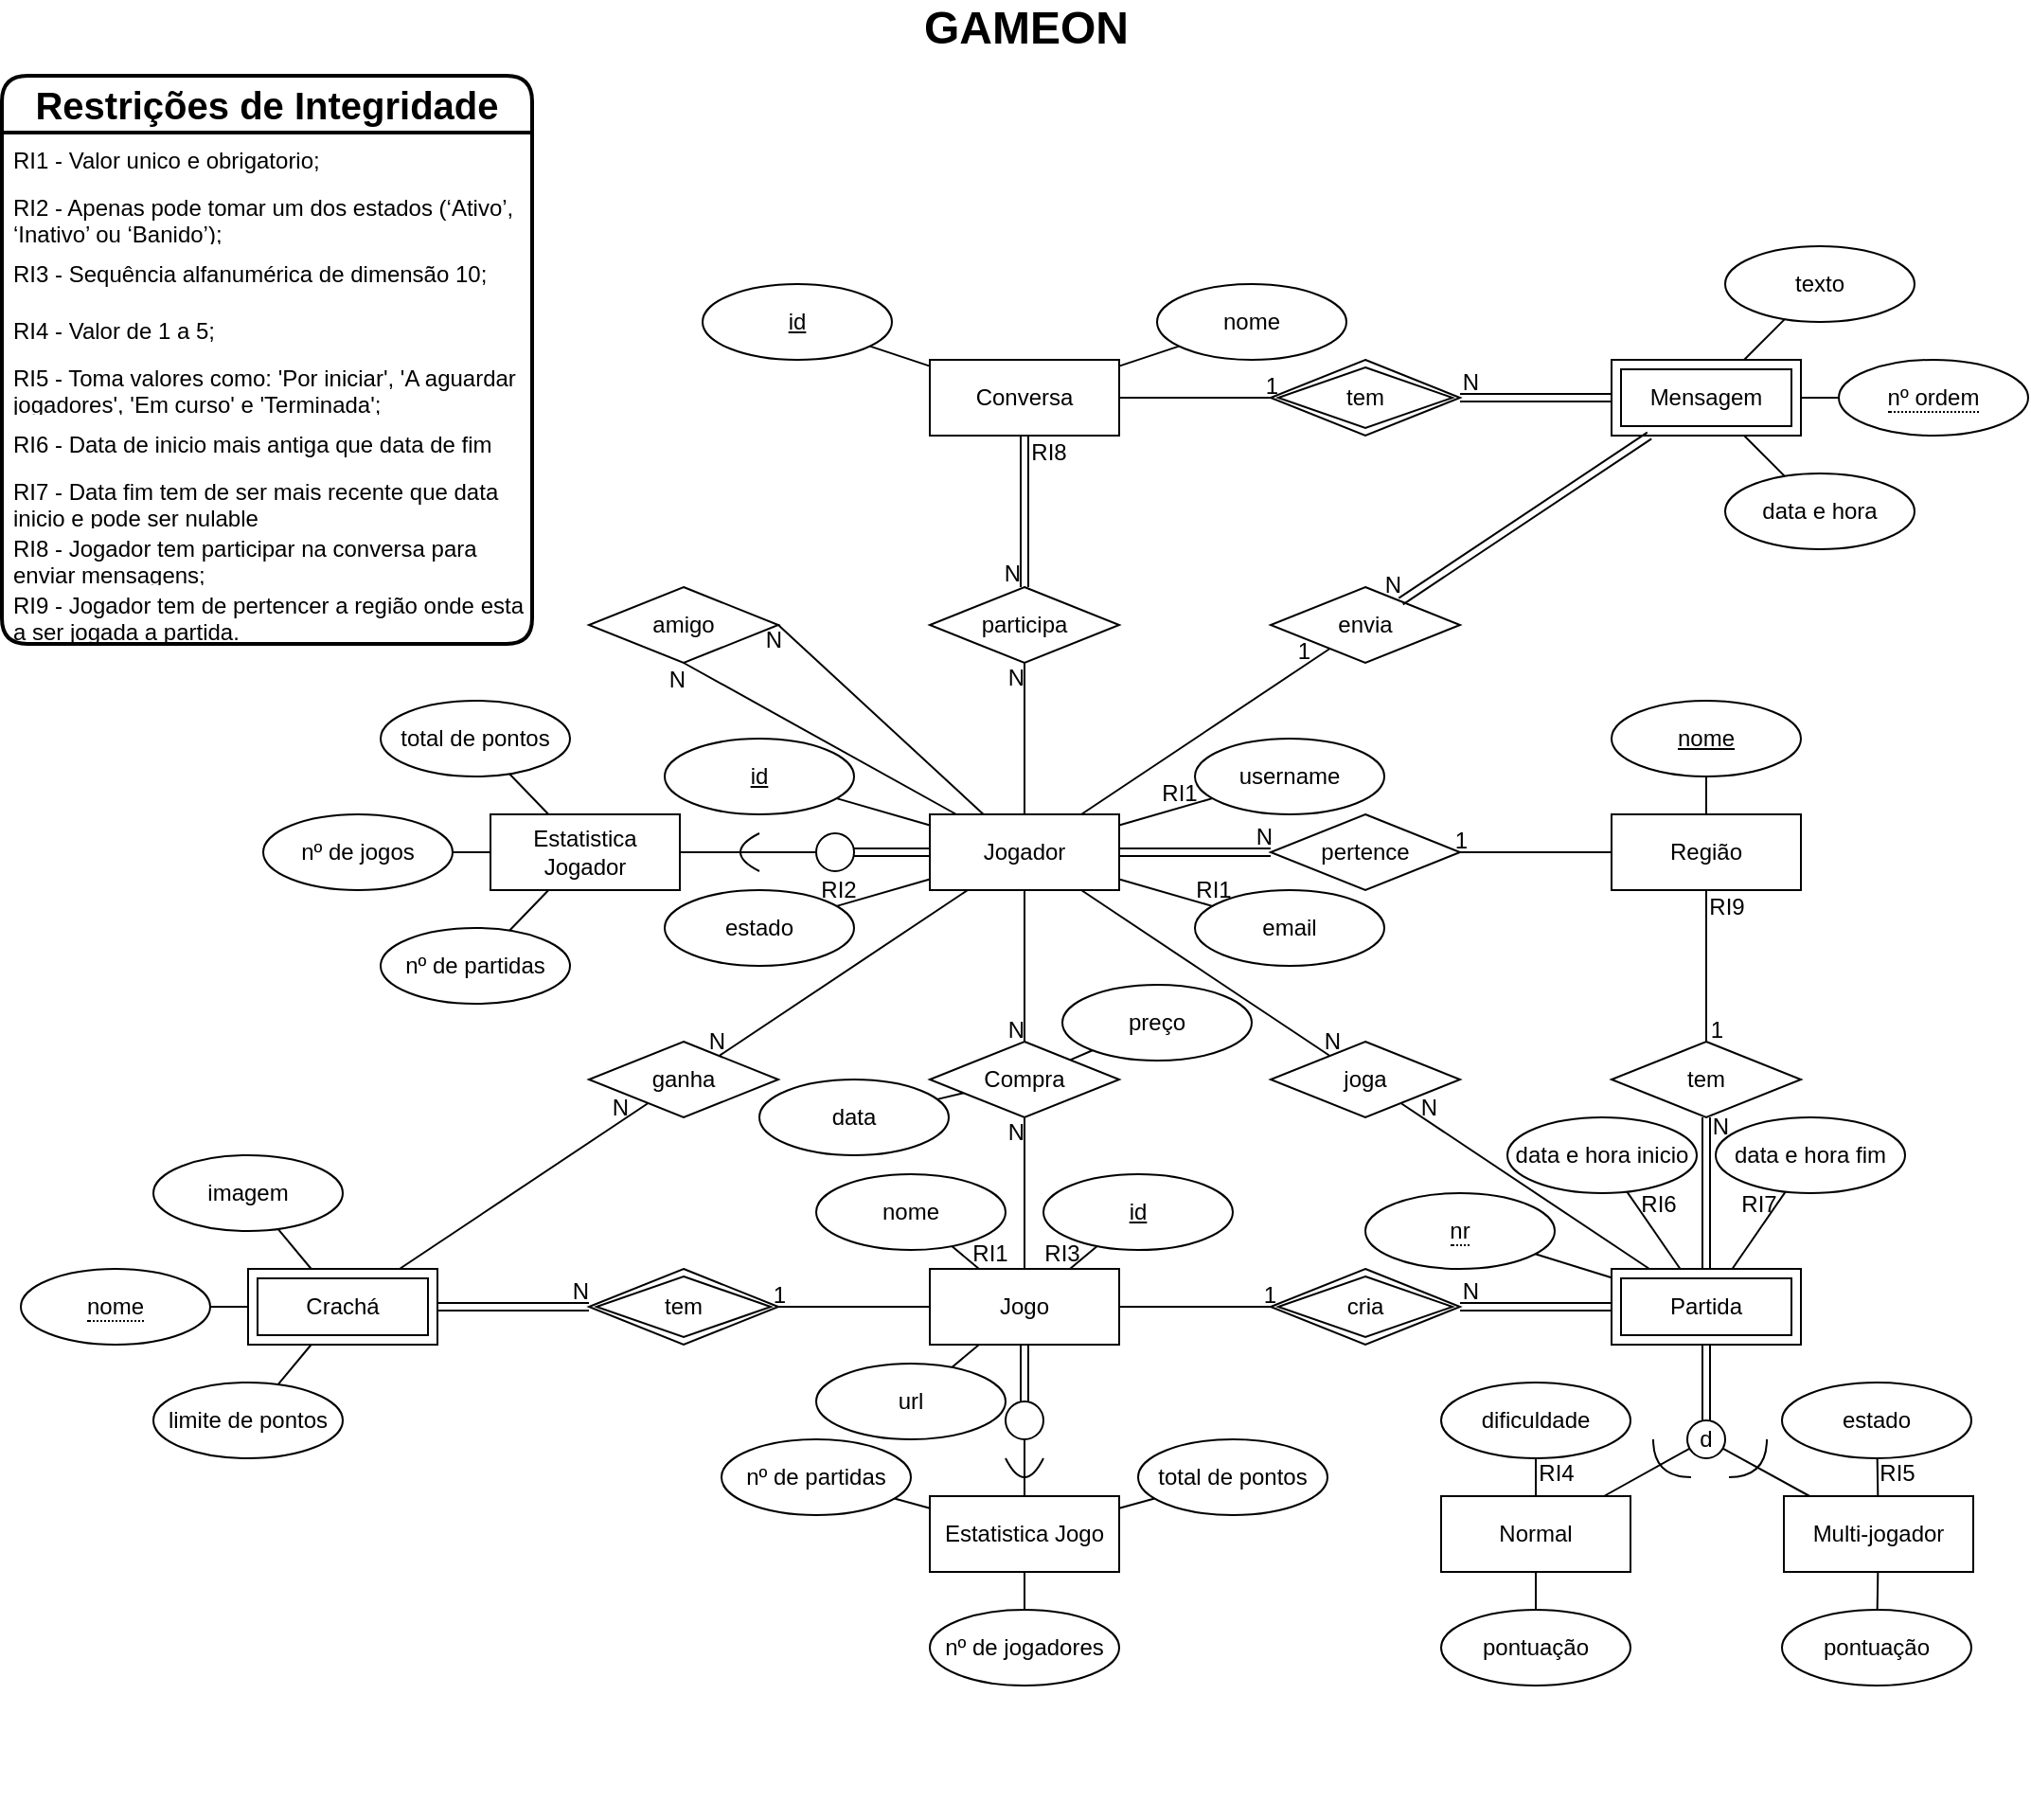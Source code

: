 <mxfile version="20.5.3" type="embed" pages="11"><diagram id="r4N6WM2Fn1HmPfjUbaXE" name="Main"><mxGraphModel dx="480" dy="357" grid="1" gridSize="10" guides="1" tooltips="1" connect="1" arrows="1" fold="1" page="1" pageScale="1" pageWidth="827" pageHeight="1169" math="0" shadow="0"><root><mxCell id="0"/><mxCell id="1" parent="0"/><mxCell id="x5ue1-USUukTxhK-gVra-97" value="&lt;h1 style=&quot;border-color: var(--border-color); text-align: left;&quot;&gt;&lt;font style=&quot;font-size: 20px;&quot;&gt;Restrições de Integridade&lt;/font&gt;&lt;/h1&gt;" style="swimlane;fontStyle=0;childLayout=stackLayout;horizontal=1;startSize=30;horizontalStack=0;resizeParent=1;resizeParentMax=0;resizeLast=0;collapsible=1;marginBottom=0;whiteSpace=wrap;html=1;rounded=1;shadow=0;glass=0;labelBackgroundColor=none;labelBorderColor=none;sketch=0;strokeColor=default;strokeWidth=2;fontSize=12;fillColor=none;" parent="1" vertex="1"><mxGeometry x="330" y="90" width="280" height="300" as="geometry"/></mxCell><mxCell id="x5ue1-USUukTxhK-gVra-98" value="RI1 - Valor unico e obrigatorio;" style="text;strokeColor=none;fillColor=none;align=left;verticalAlign=middle;spacingLeft=4;spacingRight=4;overflow=hidden;points=[[0,0.5],[1,0.5]];portConstraint=eastwest;rotatable=0;whiteSpace=wrap;html=1;fontSize=12;" parent="x5ue1-USUukTxhK-gVra-97" vertex="1"><mxGeometry y="30" width="280" height="30" as="geometry"/></mxCell><mxCell id="x5ue1-USUukTxhK-gVra-99" value="RI2 - Apenas pode tomar um dos estados (‘Ativo’, ‘Inativo’ ou ‘Banido’);" style="text;strokeColor=none;fillColor=none;align=left;verticalAlign=middle;spacingLeft=4;spacingRight=4;overflow=hidden;points=[[0,0.5],[1,0.5]];portConstraint=eastwest;rotatable=0;whiteSpace=wrap;html=1;fontSize=12;" parent="x5ue1-USUukTxhK-gVra-97" vertex="1"><mxGeometry y="60" width="280" height="30" as="geometry"/></mxCell><mxCell id="x5ue1-USUukTxhK-gVra-100" value="RI3 - Sequência alfanumérica de dimensão 10;" style="text;strokeColor=none;fillColor=none;align=left;verticalAlign=middle;spacingLeft=4;spacingRight=4;overflow=hidden;points=[[0,0.5],[1,0.5]];portConstraint=eastwest;rotatable=0;whiteSpace=wrap;html=1;fontSize=12;" parent="x5ue1-USUukTxhK-gVra-97" vertex="1"><mxGeometry y="90" width="280" height="30" as="geometry"/></mxCell><mxCell id="x5ue1-USUukTxhK-gVra-102" value="RI4 - Valor de 1 a 5;" style="text;strokeColor=none;fillColor=none;align=left;verticalAlign=middle;spacingLeft=4;spacingRight=4;overflow=hidden;points=[[0,0.5],[1,0.5]];portConstraint=eastwest;rotatable=0;whiteSpace=wrap;html=1;fontSize=12;" parent="x5ue1-USUukTxhK-gVra-97" vertex="1"><mxGeometry y="120" width="280" height="30" as="geometry"/></mxCell><mxCell id="x5ue1-USUukTxhK-gVra-103" value="RI5 - Toma valores como: 'Por iniciar', 'A aguardar jogadores', 'Em curso' e 'Terminada';" style="text;strokeColor=none;fillColor=none;align=left;verticalAlign=middle;spacingLeft=4;spacingRight=4;overflow=hidden;points=[[0,0.5],[1,0.5]];portConstraint=eastwest;rotatable=0;whiteSpace=wrap;html=1;fontSize=12;" parent="x5ue1-USUukTxhK-gVra-97" vertex="1"><mxGeometry y="150" width="280" height="30" as="geometry"/></mxCell><mxCell id="fMiPo_vhgkFM1takCK_s-24" value="RI6 - Data de inicio mais antiga que data de fim" style="text;strokeColor=none;fillColor=none;align=left;verticalAlign=middle;spacingLeft=4;spacingRight=4;overflow=hidden;points=[[0,0.5],[1,0.5]];portConstraint=eastwest;rotatable=0;whiteSpace=wrap;html=1;fontSize=12;" parent="x5ue1-USUukTxhK-gVra-97" vertex="1"><mxGeometry y="180" width="280" height="30" as="geometry"/></mxCell><mxCell id="-FTo2ZmOES7vtvZ-UMPU-11" value="RI7 - Data fim tem de ser mais recente que data inicio e pode ser nulable" style="text;strokeColor=none;fillColor=none;align=left;verticalAlign=middle;spacingLeft=4;spacingRight=4;overflow=hidden;points=[[0,0.5],[1,0.5]];portConstraint=eastwest;rotatable=0;whiteSpace=wrap;html=1;fontSize=12;" parent="x5ue1-USUukTxhK-gVra-97" vertex="1"><mxGeometry y="210" width="280" height="30" as="geometry"/></mxCell><mxCell id="-FTo2ZmOES7vtvZ-UMPU-13" value="RI8 - Jogador tem participar na conversa para enviar mensagens;" style="text;strokeColor=none;fillColor=none;align=left;verticalAlign=middle;spacingLeft=4;spacingRight=4;overflow=hidden;points=[[0,0.5],[1,0.5]];portConstraint=eastwest;rotatable=0;whiteSpace=wrap;html=1;fontSize=12;" parent="x5ue1-USUukTxhK-gVra-97" vertex="1"><mxGeometry y="240" width="280" height="30" as="geometry"/></mxCell><mxCell id="-FTo2ZmOES7vtvZ-UMPU-15" value="RI9 - Jogador tem de pertencer a região onde esta a ser jogada a partida." style="text;strokeColor=none;fillColor=none;align=left;verticalAlign=middle;spacingLeft=4;spacingRight=4;overflow=hidden;points=[[0,0.5],[1,0.5]];portConstraint=eastwest;rotatable=0;whiteSpace=wrap;html=1;fontSize=12;" parent="x5ue1-USUukTxhK-gVra-97" vertex="1"><mxGeometry y="270" width="280" height="30" as="geometry"/></mxCell><mxCell id="fMiPo_vhgkFM1takCK_s-28" value="GAMEON" style="text;html=1;strokeColor=none;fillColor=none;align=center;verticalAlign=middle;whiteSpace=wrap;rounded=0;fontSize=24;fontStyle=1" parent="1" vertex="1"><mxGeometry x="800" y="50" width="142" height="30" as="geometry"/></mxCell><mxCell id="-FTo2ZmOES7vtvZ-UMPU-17" value="" style="group" parent="1" vertex="1" connectable="0"><mxGeometry x="340" y="180" width="1060" height="830" as="geometry"/></mxCell><mxCell id="EVpgy7JC-A-P0IdanT1q-1" value="Jogador" style="whiteSpace=wrap;html=1;align=center;" parent="-FTo2ZmOES7vtvZ-UMPU-17" vertex="1"><mxGeometry x="480" y="300" width="100" height="40" as="geometry"/></mxCell><mxCell id="EVpgy7JC-A-P0IdanT1q-3" value="email" style="ellipse;whiteSpace=wrap;html=1;align=center;" parent="-FTo2ZmOES7vtvZ-UMPU-17" vertex="1"><mxGeometry x="620" y="340" width="100" height="40" as="geometry"/></mxCell><mxCell id="EVpgy7JC-A-P0IdanT1q-4" value="username" style="ellipse;whiteSpace=wrap;html=1;align=center;" parent="-FTo2ZmOES7vtvZ-UMPU-17" vertex="1"><mxGeometry x="620" y="260" width="100" height="40" as="geometry"/></mxCell><mxCell id="EVpgy7JC-A-P0IdanT1q-5" value="estado" style="ellipse;whiteSpace=wrap;html=1;align=center;" parent="-FTo2ZmOES7vtvZ-UMPU-17" vertex="1"><mxGeometry x="340" y="340" width="100" height="40" as="geometry"/></mxCell><mxCell id="EVpgy7JC-A-P0IdanT1q-6" value="" style="endArrow=none;html=1;rounded=0;" parent="-FTo2ZmOES7vtvZ-UMPU-17" source="EVpgy7JC-A-P0IdanT1q-5" target="EVpgy7JC-A-P0IdanT1q-1" edge="1"><mxGeometry relative="1" as="geometry"><mxPoint x="442" y="370" as="sourcePoint"/><mxPoint x="602" y="370" as="targetPoint"/></mxGeometry></mxCell><mxCell id="EVpgy7JC-A-P0IdanT1q-7" value="" style="endArrow=none;html=1;rounded=0;" parent="-FTo2ZmOES7vtvZ-UMPU-17" source="EVpgy7JC-A-P0IdanT1q-4" target="EVpgy7JC-A-P0IdanT1q-1" edge="1"><mxGeometry relative="1" as="geometry"><mxPoint x="452" y="302" as="sourcePoint"/><mxPoint x="492" y="314.615" as="targetPoint"/></mxGeometry></mxCell><mxCell id="EVpgy7JC-A-P0IdanT1q-8" value="" style="endArrow=none;html=1;rounded=0;" parent="-FTo2ZmOES7vtvZ-UMPU-17" source="EVpgy7JC-A-P0IdanT1q-3" target="EVpgy7JC-A-P0IdanT1q-1" edge="1"><mxGeometry relative="1" as="geometry"><mxPoint x="466.367" y="229.157" as="sourcePoint"/><mxPoint x="527" y="310" as="targetPoint"/></mxGeometry></mxCell><mxCell id="EVpgy7JC-A-P0IdanT1q-9" value="" style="endArrow=none;html=1;rounded=0;" parent="-FTo2ZmOES7vtvZ-UMPU-17" source="RCELrcR1WeAnaPm2iReT-4" target="EVpgy7JC-A-P0IdanT1q-1" edge="1"><mxGeometry relative="1" as="geometry"><mxPoint x="622" y="292" as="sourcePoint"/><mxPoint x="557" y="310" as="targetPoint"/></mxGeometry></mxCell><mxCell id="HkgOzTcoVSb7puQgzpNh-1" value="Jogo" style="whiteSpace=wrap;html=1;align=center;" parent="-FTo2ZmOES7vtvZ-UMPU-17" vertex="1"><mxGeometry x="480" y="540" width="100" height="40" as="geometry"/></mxCell><mxCell id="HkgOzTcoVSb7puQgzpNh-3" value="nome" style="ellipse;whiteSpace=wrap;html=1;align=center;" parent="-FTo2ZmOES7vtvZ-UMPU-17" vertex="1"><mxGeometry x="420" y="490" width="100" height="40" as="geometry"/></mxCell><mxCell id="HkgOzTcoVSb7puQgzpNh-4" value="url" style="ellipse;whiteSpace=wrap;html=1;align=center;" parent="-FTo2ZmOES7vtvZ-UMPU-17" vertex="1"><mxGeometry x="420" y="590" width="100" height="40" as="geometry"/></mxCell><mxCell id="HkgOzTcoVSb7puQgzpNh-5" value="" style="endArrow=none;html=1;rounded=0;" parent="-FTo2ZmOES7vtvZ-UMPU-17" source="HkgOzTcoVSb7puQgzpNh-3" target="HkgOzTcoVSb7puQgzpNh-1" edge="1"><mxGeometry relative="1" as="geometry"><mxPoint x="462" y="610" as="sourcePoint"/><mxPoint x="622" y="610" as="targetPoint"/></mxGeometry></mxCell><mxCell id="HkgOzTcoVSb7puQgzpNh-6" value="" style="endArrow=none;html=1;rounded=0;" parent="-FTo2ZmOES7vtvZ-UMPU-17" source="HkgOzTcoVSb7puQgzpNh-4" target="HkgOzTcoVSb7puQgzpNh-1" edge="1"><mxGeometry relative="1" as="geometry"><mxPoint x="464.361" y="507.889" as="sourcePoint"/><mxPoint x="517" y="550" as="targetPoint"/></mxGeometry></mxCell><mxCell id="HkgOzTcoVSb7puQgzpNh-7" value="" style="endArrow=none;html=1;rounded=0;" parent="-FTo2ZmOES7vtvZ-UMPU-17" source="x5ue1-USUukTxhK-gVra-54" target="HkgOzTcoVSb7puQgzpNh-1" edge="1"><mxGeometry relative="1" as="geometry"><mxPoint x="603.647" y="586.705" as="sourcePoint"/><mxPoint x="542" y="550" as="targetPoint"/></mxGeometry></mxCell><mxCell id="P-wiDtQUzyigF7IkcfZe-2" value="Região" style="whiteSpace=wrap;html=1;align=center;" parent="-FTo2ZmOES7vtvZ-UMPU-17" vertex="1"><mxGeometry x="840" y="300" width="100" height="40" as="geometry"/></mxCell><mxCell id="P-wiDtQUzyigF7IkcfZe-3" value="" style="endArrow=none;html=1;rounded=0;" parent="-FTo2ZmOES7vtvZ-UMPU-17" source="P-wiDtQUzyigF7IkcfZe-2" target="x5ue1-USUukTxhK-gVra-53" edge="1"><mxGeometry relative="1" as="geometry"><mxPoint x="802" y="410" as="sourcePoint"/><mxPoint x="892" y="280" as="targetPoint"/></mxGeometry></mxCell><mxCell id="UbwEUmJ8MeC6uGTi1i66-3" value="data e hora inicio" style="ellipse;whiteSpace=wrap;html=1;align=center;" parent="-FTo2ZmOES7vtvZ-UMPU-17" vertex="1"><mxGeometry x="785" y="460" width="100" height="40" as="geometry"/></mxCell><mxCell id="UbwEUmJ8MeC6uGTi1i66-4" value="data e hora fim" style="ellipse;whiteSpace=wrap;html=1;align=center;" parent="-FTo2ZmOES7vtvZ-UMPU-17" vertex="1"><mxGeometry x="895" y="460" width="100" height="40" as="geometry"/></mxCell><mxCell id="UbwEUmJ8MeC6uGTi1i66-5" value="Normal" style="whiteSpace=wrap;html=1;align=center;" parent="-FTo2ZmOES7vtvZ-UMPU-17" vertex="1"><mxGeometry x="750" y="660" width="100" height="40" as="geometry"/></mxCell><mxCell id="UbwEUmJ8MeC6uGTi1i66-6" value="Multi-jogador" style="whiteSpace=wrap;html=1;align=center;" parent="-FTo2ZmOES7vtvZ-UMPU-17" vertex="1"><mxGeometry x="931" y="660" width="100" height="40" as="geometry"/></mxCell><mxCell id="UbwEUmJ8MeC6uGTi1i66-7" value="d" style="ellipse;whiteSpace=wrap;html=1;aspect=fixed;" parent="-FTo2ZmOES7vtvZ-UMPU-17" vertex="1"><mxGeometry x="880" y="620" width="20" height="20" as="geometry"/></mxCell><mxCell id="UbwEUmJ8MeC6uGTi1i66-9" value="" style="endArrow=none;html=1;rounded=0;" parent="-FTo2ZmOES7vtvZ-UMPU-17" source="UbwEUmJ8MeC6uGTi1i66-7" target="UbwEUmJ8MeC6uGTi1i66-5" edge="1"><mxGeometry relative="1" as="geometry"><mxPoint x="822" y="580" as="sourcePoint"/><mxPoint x="982" y="580" as="targetPoint"/></mxGeometry></mxCell><mxCell id="UbwEUmJ8MeC6uGTi1i66-10" value="" style="endArrow=none;html=1;rounded=0;" parent="-FTo2ZmOES7vtvZ-UMPU-17" source="UbwEUmJ8MeC6uGTi1i66-7" target="UbwEUmJ8MeC6uGTi1i66-6" edge="1"><mxGeometry relative="1" as="geometry"><mxPoint x="892" y="680" as="sourcePoint"/><mxPoint x="982" y="580" as="targetPoint"/></mxGeometry></mxCell><mxCell id="UbwEUmJ8MeC6uGTi1i66-11" value="" style="endArrow=none;html=1;strokeColor=default;curved=1;" parent="-FTo2ZmOES7vtvZ-UMPU-17" edge="1"><mxGeometry width="50" height="50" relative="1" as="geometry"><mxPoint x="862" y="630" as="sourcePoint"/><mxPoint x="882" y="650" as="targetPoint"/><Array as="points"><mxPoint x="862" y="650"/></Array></mxGeometry></mxCell><mxCell id="UbwEUmJ8MeC6uGTi1i66-12" value="" style="endArrow=none;html=1;strokeColor=default;curved=1;" parent="-FTo2ZmOES7vtvZ-UMPU-17" edge="1"><mxGeometry width="50" height="50" relative="1" as="geometry"><mxPoint x="902" y="650" as="sourcePoint"/><mxPoint x="922" y="630" as="targetPoint"/><Array as="points"><mxPoint x="922" y="650"/></Array></mxGeometry></mxCell><mxCell id="UbwEUmJ8MeC6uGTi1i66-14" value="" style="endArrow=none;html=1;rounded=0;strokeColor=default;curved=1;" parent="-FTo2ZmOES7vtvZ-UMPU-17" source="UbwEUmJ8MeC6uGTi1i66-3" target="trzRsF6Hypt6Ju9wxE8B-2" edge="1"><mxGeometry relative="1" as="geometry"><mxPoint x="772" y="520" as="sourcePoint"/><mxPoint x="892" y="540" as="targetPoint"/></mxGeometry></mxCell><mxCell id="UbwEUmJ8MeC6uGTi1i66-15" value="" style="endArrow=none;html=1;rounded=0;strokeColor=default;curved=1;" parent="-FTo2ZmOES7vtvZ-UMPU-17" source="UbwEUmJ8MeC6uGTi1i66-4" target="trzRsF6Hypt6Ju9wxE8B-2" edge="1"><mxGeometry relative="1" as="geometry"><mxPoint x="772" y="520" as="sourcePoint"/><mxPoint x="942" y="544.496" as="targetPoint"/></mxGeometry></mxCell><mxCell id="UbwEUmJ8MeC6uGTi1i66-16" value="dificuldade" style="ellipse;whiteSpace=wrap;html=1;align=center;" parent="-FTo2ZmOES7vtvZ-UMPU-17" vertex="1"><mxGeometry x="750" y="600" width="100" height="40" as="geometry"/></mxCell><mxCell id="UbwEUmJ8MeC6uGTi1i66-17" value="pontuação" style="ellipse;whiteSpace=wrap;html=1;align=center;" parent="-FTo2ZmOES7vtvZ-UMPU-17" vertex="1"><mxGeometry x="930" y="720" width="100" height="40" as="geometry"/></mxCell><mxCell id="UbwEUmJ8MeC6uGTi1i66-18" value="" style="endArrow=none;html=1;rounded=0;strokeColor=default;curved=1;" parent="-FTo2ZmOES7vtvZ-UMPU-17" source="UbwEUmJ8MeC6uGTi1i66-16" target="UbwEUmJ8MeC6uGTi1i66-5" edge="1"><mxGeometry relative="1" as="geometry"><mxPoint x="822" y="520" as="sourcePoint"/><mxPoint x="982" y="520" as="targetPoint"/></mxGeometry></mxCell><mxCell id="UbwEUmJ8MeC6uGTi1i66-20" value="estado" style="ellipse;whiteSpace=wrap;html=1;align=center;" parent="-FTo2ZmOES7vtvZ-UMPU-17" vertex="1"><mxGeometry x="930" y="600" width="100" height="40" as="geometry"/></mxCell><mxCell id="UbwEUmJ8MeC6uGTi1i66-21" value="" style="endArrow=none;html=1;rounded=0;strokeColor=default;curved=1;" parent="-FTo2ZmOES7vtvZ-UMPU-17" source="UbwEUmJ8MeC6uGTi1i66-6" target="UbwEUmJ8MeC6uGTi1i66-20" edge="1"><mxGeometry relative="1" as="geometry"><mxPoint x="823" y="520" as="sourcePoint"/><mxPoint x="983" y="520" as="targetPoint"/></mxGeometry></mxCell><mxCell id="9agk8R4hnZATkLIAJcOm-3" value="imagem" style="ellipse;whiteSpace=wrap;html=1;align=center;" parent="-FTo2ZmOES7vtvZ-UMPU-17" vertex="1"><mxGeometry x="70" y="480" width="100" height="40" as="geometry"/></mxCell><mxCell id="9agk8R4hnZATkLIAJcOm-4" value="limite de pontos" style="ellipse;whiteSpace=wrap;html=1;align=center;" parent="-FTo2ZmOES7vtvZ-UMPU-17" vertex="1"><mxGeometry x="70" y="600" width="100" height="40" as="geometry"/></mxCell><mxCell id="9agk8R4hnZATkLIAJcOm-5" value="" style="endArrow=none;html=1;rounded=0;" parent="-FTo2ZmOES7vtvZ-UMPU-17" source="HOLfHflGRrl3vzX2yUA3-2" target="9agk8R4hnZATkLIAJcOm-3" edge="1"><mxGeometry relative="1" as="geometry"><mxPoint x="131" y="580" as="sourcePoint"/><mxPoint x="251" y="570" as="targetPoint"/></mxGeometry></mxCell><mxCell id="9agk8R4hnZATkLIAJcOm-6" value="" style="endArrow=none;html=1;rounded=0;" parent="-FTo2ZmOES7vtvZ-UMPU-17" source="HOLfHflGRrl3vzX2yUA3-2" target="9agk8R4hnZATkLIAJcOm-4" edge="1"><mxGeometry relative="1" as="geometry"><mxPoint x="181" y="576.667" as="sourcePoint"/><mxPoint x="273.751" y="506.769" as="targetPoint"/></mxGeometry></mxCell><mxCell id="TRDwXnpAw4L4ZpJ-BE3i-1" value="Conversa" style="whiteSpace=wrap;html=1;align=center;" parent="-FTo2ZmOES7vtvZ-UMPU-17" vertex="1"><mxGeometry x="480" y="60" width="100" height="40" as="geometry"/></mxCell><mxCell id="TRDwXnpAw4L4ZpJ-BE3i-3" value="nome" style="ellipse;whiteSpace=wrap;html=1;align=center;" parent="-FTo2ZmOES7vtvZ-UMPU-17" vertex="1"><mxGeometry x="600" y="20" width="100" height="40" as="geometry"/></mxCell><mxCell id="TRDwXnpAw4L4ZpJ-BE3i-4" value="" style="endArrow=none;html=1;rounded=0;" parent="-FTo2ZmOES7vtvZ-UMPU-17" source="TRDwXnpAw4L4ZpJ-BE3i-1" target="TRDwXnpAw4L4ZpJ-BE3i-3" edge="1"><mxGeometry relative="1" as="geometry"><mxPoint x="832" y="90" as="sourcePoint"/><mxPoint x="992" y="90" as="targetPoint"/></mxGeometry></mxCell><mxCell id="TRDwXnpAw4L4ZpJ-BE3i-5" value="" style="endArrow=none;html=1;rounded=0;" parent="-FTo2ZmOES7vtvZ-UMPU-17" source="TRDwXnpAw4L4ZpJ-BE3i-1" target="x5ue1-USUukTxhK-gVra-49" edge="1"><mxGeometry relative="1" as="geometry"><mxPoint x="937" y="70" as="sourcePoint"/><mxPoint x="449.411" y="52.804" as="targetPoint"/></mxGeometry></mxCell><mxCell id="g7Ha_88vBRgTkpqne4E6-3" value="data e hora" style="ellipse;whiteSpace=wrap;html=1;align=center;" parent="-FTo2ZmOES7vtvZ-UMPU-17" vertex="1"><mxGeometry x="900" y="120" width="100" height="40" as="geometry"/></mxCell><mxCell id="g7Ha_88vBRgTkpqne4E6-4" value="texto" style="ellipse;whiteSpace=wrap;html=1;align=center;" parent="-FTo2ZmOES7vtvZ-UMPU-17" vertex="1"><mxGeometry x="900" width="100" height="40" as="geometry"/></mxCell><mxCell id="g7Ha_88vBRgTkpqne4E6-5" value="" style="endArrow=none;html=1;rounded=0;" parent="-FTo2ZmOES7vtvZ-UMPU-17" source="x5ue1-USUukTxhK-gVra-50" target="g7Ha_88vBRgTkpqne4E6-3" edge="1"><mxGeometry relative="1" as="geometry"><mxPoint x="942" y="63.333" as="sourcePoint"/><mxPoint x="972" y="90" as="targetPoint"/></mxGeometry></mxCell><mxCell id="g7Ha_88vBRgTkpqne4E6-6" value="" style="endArrow=none;html=1;rounded=0;" parent="-FTo2ZmOES7vtvZ-UMPU-17" source="x5ue1-USUukTxhK-gVra-50" target="g7Ha_88vBRgTkpqne4E6-4" edge="1"><mxGeometry relative="1" as="geometry"><mxPoint x="892" y="60" as="sourcePoint"/><mxPoint x="972" y="90" as="targetPoint"/></mxGeometry></mxCell><mxCell id="dQ8hNP3o1-MEiGJHhSus-2" value="nº de partidas" style="ellipse;whiteSpace=wrap;html=1;align=center;" parent="-FTo2ZmOES7vtvZ-UMPU-17" vertex="1"><mxGeometry x="370" y="630" width="100" height="40" as="geometry"/></mxCell><mxCell id="dQ8hNP3o1-MEiGJHhSus-3" value="nº de jogadores" style="ellipse;whiteSpace=wrap;html=1;align=center;" parent="-FTo2ZmOES7vtvZ-UMPU-17" vertex="1"><mxGeometry x="480" y="720" width="100" height="40" as="geometry"/></mxCell><mxCell id="dQ8hNP3o1-MEiGJHhSus-4" value="total de pontos" style="ellipse;whiteSpace=wrap;html=1;align=center;" parent="-FTo2ZmOES7vtvZ-UMPU-17" vertex="1"><mxGeometry x="590" y="630" width="100" height="40" as="geometry"/></mxCell><mxCell id="dQ8hNP3o1-MEiGJHhSus-5" value="" style="endArrow=none;html=1;rounded=0;" parent="-FTo2ZmOES7vtvZ-UMPU-17" source="x5ue1-USUukTxhK-gVra-16" target="dQ8hNP3o1-MEiGJHhSus-4" edge="1"><mxGeometry relative="1" as="geometry"><mxPoint x="581" y="743.333" as="sourcePoint"/><mxPoint x="611" y="770" as="targetPoint"/></mxGeometry></mxCell><mxCell id="dQ8hNP3o1-MEiGJHhSus-6" value="" style="endArrow=none;html=1;rounded=0;" parent="-FTo2ZmOES7vtvZ-UMPU-17" source="x5ue1-USUukTxhK-gVra-16" target="dQ8hNP3o1-MEiGJHhSus-3" edge="1"><mxGeometry relative="1" as="geometry"><mxPoint x="531" y="740" as="sourcePoint"/><mxPoint x="618.639" y="707.889" as="targetPoint"/></mxGeometry></mxCell><mxCell id="dQ8hNP3o1-MEiGJHhSus-7" value="" style="endArrow=none;html=1;rounded=0;" parent="-FTo2ZmOES7vtvZ-UMPU-17" source="x5ue1-USUukTxhK-gVra-16" target="dQ8hNP3o1-MEiGJHhSus-2" edge="1"><mxGeometry relative="1" as="geometry"><mxPoint x="481" y="743.333" as="sourcePoint"/><mxPoint x="541" y="670" as="targetPoint"/></mxGeometry></mxCell><mxCell id="X_vjhG_xMxth_fBcfzLS-2" value="nº de partidas" style="ellipse;whiteSpace=wrap;html=1;align=center;" parent="-FTo2ZmOES7vtvZ-UMPU-17" vertex="1"><mxGeometry x="190" y="360" width="100" height="40" as="geometry"/></mxCell><mxCell id="X_vjhG_xMxth_fBcfzLS-3" value="total de pontos" style="ellipse;whiteSpace=wrap;html=1;align=center;" parent="-FTo2ZmOES7vtvZ-UMPU-17" vertex="1"><mxGeometry x="190" y="240" width="100" height="40" as="geometry"/></mxCell><mxCell id="X_vjhG_xMxth_fBcfzLS-4" value="nº de jogos" style="ellipse;whiteSpace=wrap;html=1;align=center;" parent="-FTo2ZmOES7vtvZ-UMPU-17" vertex="1"><mxGeometry x="128" y="300" width="100" height="40" as="geometry"/></mxCell><mxCell id="X_vjhG_xMxth_fBcfzLS-5" value="" style="endArrow=none;html=1;rounded=0;" parent="-FTo2ZmOES7vtvZ-UMPU-17" source="x5ue1-USUukTxhK-gVra-14" target="X_vjhG_xMxth_fBcfzLS-4" edge="1"><mxGeometry relative="1" as="geometry"><mxPoint x="236" y="300" as="sourcePoint"/><mxPoint x="301" y="320" as="targetPoint"/></mxGeometry></mxCell><mxCell id="X_vjhG_xMxth_fBcfzLS-6" value="" style="endArrow=none;html=1;rounded=0;" parent="-FTo2ZmOES7vtvZ-UMPU-17" source="x5ue1-USUukTxhK-gVra-14" target="X_vjhG_xMxth_fBcfzLS-3" edge="1"><mxGeometry relative="1" as="geometry"><mxPoint x="211" y="300" as="sourcePoint"/><mxPoint x="298.639" y="267.889" as="targetPoint"/></mxGeometry></mxCell><mxCell id="X_vjhG_xMxth_fBcfzLS-7" value="" style="endArrow=none;html=1;rounded=0;" parent="-FTo2ZmOES7vtvZ-UMPU-17" source="x5ue1-USUukTxhK-gVra-14" target="X_vjhG_xMxth_fBcfzLS-2" edge="1"><mxGeometry relative="1" as="geometry"><mxPoint x="186" y="300" as="sourcePoint"/><mxPoint x="221" y="230" as="targetPoint"/></mxGeometry></mxCell><mxCell id="RCELrcR1WeAnaPm2iReT-1" value="pertence" style="shape=rhombus;perimeter=rhombusPerimeter;whiteSpace=wrap;html=1;align=center;" parent="-FTo2ZmOES7vtvZ-UMPU-17" vertex="1"><mxGeometry x="660" y="300" width="100" height="40" as="geometry"/></mxCell><mxCell id="RCELrcR1WeAnaPm2iReT-4" value="id" style="ellipse;whiteSpace=wrap;html=1;align=center;fontStyle=4;" parent="-FTo2ZmOES7vtvZ-UMPU-17" vertex="1"><mxGeometry x="340" y="260" width="100" height="40" as="geometry"/></mxCell><mxCell id="x5ue1-USUukTxhK-gVra-2" value="data" style="ellipse;whiteSpace=wrap;html=1;align=center;" parent="-FTo2ZmOES7vtvZ-UMPU-17" vertex="1"><mxGeometry x="390" y="440" width="100" height="40" as="geometry"/></mxCell><mxCell id="x5ue1-USUukTxhK-gVra-3" value="preço" style="ellipse;whiteSpace=wrap;html=1;align=center;" parent="-FTo2ZmOES7vtvZ-UMPU-17" vertex="1"><mxGeometry x="550" y="390" width="100" height="40" as="geometry"/></mxCell><mxCell id="x5ue1-USUukTxhK-gVra-4" value="" style="endArrow=none;html=1;rounded=0;" parent="-FTo2ZmOES7vtvZ-UMPU-17" source="x5ue1-USUukTxhK-gVra-3" target="ZkYPSPQDovlDPP3hQPZ4-39" edge="1"><mxGeometry relative="1" as="geometry"><mxPoint x="467" y="450" as="sourcePoint"/><mxPoint x="581" y="460" as="targetPoint"/></mxGeometry></mxCell><mxCell id="x5ue1-USUukTxhK-gVra-5" value="" style="endArrow=none;html=1;rounded=0;" parent="-FTo2ZmOES7vtvZ-UMPU-17" source="x5ue1-USUukTxhK-gVra-2" target="ZkYPSPQDovlDPP3hQPZ4-39" edge="1"><mxGeometry relative="1" as="geometry"><mxPoint x="467" y="450" as="sourcePoint"/><mxPoint x="481.5" y="460" as="targetPoint"/></mxGeometry></mxCell><mxCell id="x5ue1-USUukTxhK-gVra-14" value="&lt;span style=&quot;font-family: Helvetica; font-size: 12px; font-style: normal; font-variant-ligatures: normal; font-variant-caps: normal; font-weight: 400; letter-spacing: normal; orphans: 2; text-align: center; text-indent: 0px; text-transform: none; widows: 2; word-spacing: 0px; -webkit-text-stroke-width: 0px; text-decoration-thickness: initial; text-decoration-style: initial; text-decoration-color: initial; float: none; display: inline !important;&quot;&gt;Estatistica Jogador&lt;/span&gt;" style="shape=ext;margin=3;double=0;whiteSpace=wrap;html=1;align=center;labelBackgroundColor=none;fontColor=default;" parent="-FTo2ZmOES7vtvZ-UMPU-17" vertex="1"><mxGeometry x="248" y="300" width="100" height="40" as="geometry"/></mxCell><mxCell id="x5ue1-USUukTxhK-gVra-16" value="&lt;span style=&quot;font-family: Helvetica; font-size: 12px; font-style: normal; font-variant-ligatures: normal; font-variant-caps: normal; font-weight: 400; letter-spacing: normal; orphans: 2; text-align: center; text-indent: 0px; text-transform: none; widows: 2; word-spacing: 0px; -webkit-text-stroke-width: 0px; text-decoration-thickness: initial; text-decoration-style: initial; text-decoration-color: initial; float: none; display: inline !important;&quot;&gt;Estatistica Jogo&lt;/span&gt;" style="shape=ext;margin=3;double=0;whiteSpace=wrap;html=1;align=center;fontColor=default;labelBackgroundColor=none;" parent="-FTo2ZmOES7vtvZ-UMPU-17" vertex="1"><mxGeometry x="480" y="660" width="100" height="40" as="geometry"/></mxCell><mxCell id="x5ue1-USUukTxhK-gVra-22" value="cria" style="shape=rhombus;perimeter=rhombusPerimeter;whiteSpace=wrap;html=1;align=center;double=1;" parent="-FTo2ZmOES7vtvZ-UMPU-17" vertex="1"><mxGeometry x="660" y="540" width="100" height="40" as="geometry"/></mxCell><mxCell id="x5ue1-USUukTxhK-gVra-26" value="amigo" style="shape=rhombus;perimeter=rhombusPerimeter;whiteSpace=wrap;html=1;align=center;" parent="-FTo2ZmOES7vtvZ-UMPU-17" vertex="1"><mxGeometry x="300" y="180" width="100" height="40" as="geometry"/></mxCell><mxCell id="x5ue1-USUukTxhK-gVra-29" value="joga" style="shape=rhombus;perimeter=rhombusPerimeter;whiteSpace=wrap;html=1;align=center;" parent="-FTo2ZmOES7vtvZ-UMPU-17" vertex="1"><mxGeometry x="660" y="420" width="100" height="40" as="geometry"/></mxCell><mxCell id="x5ue1-USUukTxhK-gVra-31" value="" style="endArrow=none;html=1;rounded=0;strokeColor=default;curved=1;" parent="-FTo2ZmOES7vtvZ-UMPU-17" source="UbwEUmJ8MeC6uGTi1i66-6" target="UbwEUmJ8MeC6uGTi1i66-17" edge="1"><mxGeometry relative="1" as="geometry"><mxPoint x="881.636" y="562.695" as="sourcePoint"/><mxPoint x="913" y="573.333" as="targetPoint"/></mxGeometry></mxCell><mxCell id="x5ue1-USUukTxhK-gVra-34" value="participa" style="shape=rhombus;perimeter=rhombusPerimeter;whiteSpace=wrap;html=1;align=center;" parent="-FTo2ZmOES7vtvZ-UMPU-17" vertex="1"><mxGeometry x="480" y="180" width="100" height="40" as="geometry"/></mxCell><mxCell id="x5ue1-USUukTxhK-gVra-40" style="edgeStyle=orthogonalEdgeStyle;rounded=0;orthogonalLoop=1;jettySize=auto;html=1;exitX=0.5;exitY=1;exitDx=0;exitDy=0;" parent="-FTo2ZmOES7vtvZ-UMPU-17" source="dQ8hNP3o1-MEiGJHhSus-4" target="dQ8hNP3o1-MEiGJHhSus-4" edge="1"><mxGeometry relative="1" as="geometry"/></mxCell><mxCell id="x5ue1-USUukTxhK-gVra-42" value="ganha" style="shape=rhombus;perimeter=rhombusPerimeter;whiteSpace=wrap;html=1;align=center;" parent="-FTo2ZmOES7vtvZ-UMPU-17" vertex="1"><mxGeometry x="300" y="420" width="100" height="40" as="geometry"/></mxCell><mxCell id="x5ue1-USUukTxhK-gVra-43" value="tem" style="shape=rhombus;perimeter=rhombusPerimeter;whiteSpace=wrap;html=1;align=center;double=1;" parent="-FTo2ZmOES7vtvZ-UMPU-17" vertex="1"><mxGeometry x="300" y="540" width="100" height="40" as="geometry"/></mxCell><mxCell id="x5ue1-USUukTxhK-gVra-49" value="id" style="ellipse;whiteSpace=wrap;html=1;align=center;fontStyle=4;" parent="-FTo2ZmOES7vtvZ-UMPU-17" vertex="1"><mxGeometry x="360" y="20" width="100" height="40" as="geometry"/></mxCell><mxCell id="x5ue1-USUukTxhK-gVra-50" value="Mensagem" style="shape=ext;margin=3;double=1;whiteSpace=wrap;html=1;align=center;" parent="-FTo2ZmOES7vtvZ-UMPU-17" vertex="1"><mxGeometry x="840" y="60" width="100" height="40" as="geometry"/></mxCell><mxCell id="x5ue1-USUukTxhK-gVra-52" value="tem" style="shape=rhombus;double=1;perimeter=rhombusPerimeter;whiteSpace=wrap;html=1;align=center;" parent="-FTo2ZmOES7vtvZ-UMPU-17" vertex="1"><mxGeometry x="660" y="60" width="100" height="40" as="geometry"/></mxCell><mxCell id="x5ue1-USUukTxhK-gVra-53" value="nome" style="ellipse;whiteSpace=wrap;html=1;align=center;fontStyle=4;" parent="-FTo2ZmOES7vtvZ-UMPU-17" vertex="1"><mxGeometry x="840" y="240" width="100" height="40" as="geometry"/></mxCell><mxCell id="x5ue1-USUukTxhK-gVra-54" value="id" style="ellipse;whiteSpace=wrap;html=1;align=center;fontStyle=4;" parent="-FTo2ZmOES7vtvZ-UMPU-17" vertex="1"><mxGeometry x="540" y="490" width="100" height="40" as="geometry"/></mxCell><mxCell id="x5ue1-USUukTxhK-gVra-55" value="&lt;span style=&quot;border-bottom: 1px dotted&quot;&gt;nº ordem&lt;/span&gt;" style="ellipse;whiteSpace=wrap;html=1;align=center;" parent="-FTo2ZmOES7vtvZ-UMPU-17" vertex="1"><mxGeometry x="960" y="60" width="100" height="40" as="geometry"/></mxCell><mxCell id="x5ue1-USUukTxhK-gVra-79" value="RI1" style="text;html=1;strokeColor=none;fillColor=none;align=center;verticalAlign=middle;whiteSpace=wrap;rounded=0;" parent="-FTo2ZmOES7vtvZ-UMPU-17" vertex="1"><mxGeometry x="600" y="325" width="60" height="30" as="geometry"/></mxCell><mxCell id="x5ue1-USUukTxhK-gVra-80" value="RI1" style="text;html=1;strokeColor=none;fillColor=none;align=center;verticalAlign=middle;whiteSpace=wrap;rounded=0;" parent="-FTo2ZmOES7vtvZ-UMPU-17" vertex="1"><mxGeometry x="582" y="274" width="60" height="30" as="geometry"/></mxCell><mxCell id="x5ue1-USUukTxhK-gVra-81" value="RI1" style="text;html=1;strokeColor=none;fillColor=none;align=center;verticalAlign=middle;whiteSpace=wrap;rounded=0;" parent="-FTo2ZmOES7vtvZ-UMPU-17" vertex="1"><mxGeometry x="482" y="517" width="60" height="30" as="geometry"/></mxCell><mxCell id="x5ue1-USUukTxhK-gVra-84" value="RI3" style="text;html=1;strokeColor=none;fillColor=none;align=center;verticalAlign=middle;whiteSpace=wrap;rounded=0;fontSize=12;" parent="-FTo2ZmOES7vtvZ-UMPU-17" vertex="1"><mxGeometry x="520" y="517" width="60" height="30" as="geometry"/></mxCell><mxCell id="x5ue1-USUukTxhK-gVra-86" value="RI4" style="text;html=1;strokeColor=none;fillColor=none;align=center;verticalAlign=middle;whiteSpace=wrap;rounded=0;fontSize=12;" parent="-FTo2ZmOES7vtvZ-UMPU-17" vertex="1"><mxGeometry x="781" y="633" width="60" height="30" as="geometry"/></mxCell><mxCell id="x5ue1-USUukTxhK-gVra-87" value="RI5" style="text;html=1;strokeColor=none;fillColor=none;align=center;verticalAlign=middle;whiteSpace=wrap;rounded=0;fontSize=12;" parent="-FTo2ZmOES7vtvZ-UMPU-17" vertex="1"><mxGeometry x="961" y="633" width="60" height="30" as="geometry"/></mxCell><mxCell id="2" value="RI2" style="text;html=1;strokeColor=none;fillColor=none;align=center;verticalAlign=middle;whiteSpace=wrap;rounded=0;" parent="-FTo2ZmOES7vtvZ-UMPU-17" vertex="1"><mxGeometry x="402" y="325" width="60" height="30" as="geometry"/></mxCell><mxCell id="trzRsF6Hypt6Ju9wxE8B-2" value="Partida" style="shape=ext;margin=3;double=1;whiteSpace=wrap;html=1;align=center;" parent="-FTo2ZmOES7vtvZ-UMPU-17" vertex="1"><mxGeometry x="840" y="540" width="100" height="40" as="geometry"/></mxCell><mxCell id="trzRsF6Hypt6Ju9wxE8B-3" value="&lt;span style=&quot;border-bottom: 1px dotted&quot;&gt;nr&lt;/span&gt;" style="ellipse;whiteSpace=wrap;html=1;align=center;" parent="-FTo2ZmOES7vtvZ-UMPU-17" vertex="1"><mxGeometry x="710" y="500" width="100" height="40" as="geometry"/></mxCell><mxCell id="HOLfHflGRrl3vzX2yUA3-2" value="Crachá" style="shape=ext;margin=3;double=1;whiteSpace=wrap;html=1;align=center;" parent="-FTo2ZmOES7vtvZ-UMPU-17" vertex="1"><mxGeometry x="120" y="540" width="100" height="40" as="geometry"/></mxCell><mxCell id="HOLfHflGRrl3vzX2yUA3-3" value="&lt;span style=&quot;border-bottom: 1px dotted&quot;&gt;nome&lt;/span&gt;" style="ellipse;whiteSpace=wrap;html=1;align=center;" parent="-FTo2ZmOES7vtvZ-UMPU-17" vertex="1"><mxGeometry y="540" width="100" height="40" as="geometry"/></mxCell><mxCell id="HOLfHflGRrl3vzX2yUA3-6" value="" style="endArrow=none;html=1;rounded=0;" parent="-FTo2ZmOES7vtvZ-UMPU-17" source="P-wiDtQUzyigF7IkcfZe-2" target="RCELrcR1WeAnaPm2iReT-1" edge="1"><mxGeometry relative="1" as="geometry"><mxPoint x="981" y="379.58" as="sourcePoint"/><mxPoint x="821" y="379.58" as="targetPoint"/></mxGeometry></mxCell><mxCell id="HOLfHflGRrl3vzX2yUA3-7" value="1" style="resizable=0;html=1;align=right;verticalAlign=bottom;" parent="HOLfHflGRrl3vzX2yUA3-6" connectable="0" vertex="1"><mxGeometry x="1" relative="1" as="geometry"><mxPoint x="4" y="2" as="offset"/></mxGeometry></mxCell><mxCell id="HOLfHflGRrl3vzX2yUA3-8" value="" style="shape=link;html=1;rounded=0;" parent="-FTo2ZmOES7vtvZ-UMPU-17" source="x5ue1-USUukTxhK-gVra-50" target="x5ue1-USUukTxhK-gVra-52" edge="1"><mxGeometry relative="1" as="geometry"><mxPoint x="1002" y="160" as="sourcePoint"/><mxPoint x="842" y="160" as="targetPoint"/></mxGeometry></mxCell><mxCell id="HOLfHflGRrl3vzX2yUA3-9" value="N" style="resizable=0;html=1;align=right;verticalAlign=bottom;" parent="HOLfHflGRrl3vzX2yUA3-8" connectable="0" vertex="1"><mxGeometry x="1" relative="1" as="geometry"><mxPoint x="10" as="offset"/></mxGeometry></mxCell><mxCell id="HOLfHflGRrl3vzX2yUA3-10" value="" style="shape=link;html=1;rounded=0;" parent="-FTo2ZmOES7vtvZ-UMPU-17" source="HOLfHflGRrl3vzX2yUA3-2" target="x5ue1-USUukTxhK-gVra-43" edge="1"><mxGeometry relative="1" as="geometry"><mxPoint x="133" y="439.58" as="sourcePoint"/><mxPoint x="213" y="439.58" as="targetPoint"/></mxGeometry></mxCell><mxCell id="HOLfHflGRrl3vzX2yUA3-11" value="N" style="resizable=0;html=1;align=right;verticalAlign=bottom;" parent="HOLfHflGRrl3vzX2yUA3-10" connectable="0" vertex="1"><mxGeometry x="1" relative="1" as="geometry"><mxPoint as="offset"/></mxGeometry></mxCell><mxCell id="HOLfHflGRrl3vzX2yUA3-12" value="" style="shape=link;html=1;rounded=0;fontSize=12;" parent="-FTo2ZmOES7vtvZ-UMPU-17" source="EVpgy7JC-A-P0IdanT1q-1" target="-FTo2ZmOES7vtvZ-UMPU-3" edge="1"><mxGeometry relative="1" as="geometry"><mxPoint x="193" y="363" as="sourcePoint"/><mxPoint x="350" y="319" as="targetPoint"/><Array as="points"/></mxGeometry></mxCell><mxCell id="HOLfHflGRrl3vzX2yUA3-16" value="" style="shape=link;html=1;rounded=0;" parent="-FTo2ZmOES7vtvZ-UMPU-17" source="trzRsF6Hypt6Ju9wxE8B-2" target="x5ue1-USUukTxhK-gVra-22" edge="1"><mxGeometry relative="1" as="geometry"><mxPoint x="842" y="779.31" as="sourcePoint"/><mxPoint x="741.0" y="779.31" as="targetPoint"/></mxGeometry></mxCell><mxCell id="HOLfHflGRrl3vzX2yUA3-17" value="N" style="resizable=0;html=1;align=right;verticalAlign=bottom;" parent="HOLfHflGRrl3vzX2yUA3-16" connectable="0" vertex="1"><mxGeometry x="1" relative="1" as="geometry"><mxPoint x="10" as="offset"/></mxGeometry></mxCell><mxCell id="HOLfHflGRrl3vzX2yUA3-18" value="" style="shape=link;html=1;rounded=0;" parent="-FTo2ZmOES7vtvZ-UMPU-17" source="trzRsF6Hypt6Ju9wxE8B-2" target="UbwEUmJ8MeC6uGTi1i66-7" edge="1"><mxGeometry relative="1" as="geometry"><mxPoint x="790" y="770" as="sourcePoint"/><mxPoint x="950" y="770" as="targetPoint"/></mxGeometry></mxCell><mxCell id="HOLfHflGRrl3vzX2yUA3-20" value="" style="shape=link;html=1;rounded=0;" parent="-FTo2ZmOES7vtvZ-UMPU-17" source="EVpgy7JC-A-P0IdanT1q-1" target="RCELrcR1WeAnaPm2iReT-1" edge="1"><mxGeometry relative="1" as="geometry"><mxPoint x="583" y="319.52" as="sourcePoint"/><mxPoint x="684.0" y="319.52" as="targetPoint"/></mxGeometry></mxCell><mxCell id="HOLfHflGRrl3vzX2yUA3-21" value="N" style="resizable=0;html=1;align=right;verticalAlign=bottom;" parent="HOLfHflGRrl3vzX2yUA3-20" connectable="0" vertex="1"><mxGeometry x="1" relative="1" as="geometry"><mxPoint x="1" as="offset"/></mxGeometry></mxCell><mxCell id="fMiPo_vhgkFM1takCK_s-5" value="tem" style="shape=rhombus;perimeter=rhombusPerimeter;whiteSpace=wrap;html=1;align=center;" parent="-FTo2ZmOES7vtvZ-UMPU-17" vertex="1"><mxGeometry x="840" y="420" width="100" height="40" as="geometry"/></mxCell><mxCell id="fMiPo_vhgkFM1takCK_s-13" value="envia" style="shape=rhombus;perimeter=rhombusPerimeter;whiteSpace=wrap;html=1;align=center;" parent="-FTo2ZmOES7vtvZ-UMPU-17" vertex="1"><mxGeometry x="660" y="180" width="100" height="40" as="geometry"/></mxCell><mxCell id="fMiPo_vhgkFM1takCK_s-18" value="" style="shape=link;html=1;rounded=0;" parent="-FTo2ZmOES7vtvZ-UMPU-17" source="TRDwXnpAw4L4ZpJ-BE3i-1" target="x5ue1-USUukTxhK-gVra-34" edge="1"><mxGeometry relative="1" as="geometry"><mxPoint x="551" y="290" as="sourcePoint"/><mxPoint x="711" y="290" as="targetPoint"/></mxGeometry></mxCell><mxCell id="fMiPo_vhgkFM1takCK_s-19" value="N" style="resizable=0;html=1;align=right;verticalAlign=bottom;" parent="fMiPo_vhgkFM1takCK_s-18" connectable="0" vertex="1"><mxGeometry x="1" relative="1" as="geometry"><mxPoint x="-2" y="1" as="offset"/></mxGeometry></mxCell><mxCell id="fMiPo_vhgkFM1takCK_s-20" value="" style="shape=link;html=1;rounded=0;" parent="-FTo2ZmOES7vtvZ-UMPU-17" source="x5ue1-USUukTxhK-gVra-50" target="fMiPo_vhgkFM1takCK_s-13" edge="1"><mxGeometry relative="1" as="geometry"><mxPoint x="541" y="110" as="sourcePoint"/><mxPoint x="541" y="190" as="targetPoint"/></mxGeometry></mxCell><mxCell id="fMiPo_vhgkFM1takCK_s-21" value="N" style="resizable=0;html=1;align=right;verticalAlign=bottom;" parent="fMiPo_vhgkFM1takCK_s-20" connectable="0" vertex="1"><mxGeometry x="1" relative="1" as="geometry"><mxPoint x="1" as="offset"/></mxGeometry></mxCell><mxCell id="fMiPo_vhgkFM1takCK_s-22" value="" style="shape=link;html=1;rounded=0;" parent="-FTo2ZmOES7vtvZ-UMPU-17" source="trzRsF6Hypt6Ju9wxE8B-2" target="fMiPo_vhgkFM1takCK_s-5" edge="1"><mxGeometry relative="1" as="geometry"><mxPoint x="1091.005" y="295.004" as="sourcePoint"/><mxPoint x="1221.487" y="207.53" as="targetPoint"/></mxGeometry></mxCell><mxCell id="fMiPo_vhgkFM1takCK_s-23" value="N" style="resizable=0;html=1;align=right;verticalAlign=bottom;" parent="fMiPo_vhgkFM1takCK_s-22" connectable="0" vertex="1"><mxGeometry x="1" relative="1" as="geometry"><mxPoint x="12" y="13" as="offset"/></mxGeometry></mxCell><mxCell id="fMiPo_vhgkFM1takCK_s-26" value="RI6" style="text;html=1;strokeColor=none;fillColor=none;align=center;verticalAlign=middle;whiteSpace=wrap;rounded=0;" parent="-FTo2ZmOES7vtvZ-UMPU-17" vertex="1"><mxGeometry x="835" y="491" width="60" height="30" as="geometry"/></mxCell><mxCell id="ZkYPSPQDovlDPP3hQPZ4-2" value="" style="endArrow=none;html=1;rounded=0;" parent="-FTo2ZmOES7vtvZ-UMPU-17" source="EVpgy7JC-A-P0IdanT1q-1" target="ZkYPSPQDovlDPP3hQPZ4-39" edge="1"><mxGeometry relative="1" as="geometry"><mxPoint x="91" y="399" as="sourcePoint"/><mxPoint x="531" y="420" as="targetPoint"/></mxGeometry></mxCell><mxCell id="ZkYPSPQDovlDPP3hQPZ4-3" value="N" style="resizable=0;html=1;align=right;verticalAlign=bottom;" parent="ZkYPSPQDovlDPP3hQPZ4-2" connectable="0" vertex="1"><mxGeometry x="1" relative="1" as="geometry"><mxPoint y="2" as="offset"/></mxGeometry></mxCell><mxCell id="ZkYPSPQDovlDPP3hQPZ4-4" value="" style="endArrow=none;html=1;rounded=0;" parent="-FTo2ZmOES7vtvZ-UMPU-17" source="EVpgy7JC-A-P0IdanT1q-1" target="x5ue1-USUukTxhK-gVra-34" edge="1"><mxGeometry relative="1" as="geometry"><mxPoint x="531" y="320" as="sourcePoint"/><mxPoint x="541" y="350" as="targetPoint"/></mxGeometry></mxCell><mxCell id="ZkYPSPQDovlDPP3hQPZ4-5" value="N" style="resizable=0;html=1;align=right;verticalAlign=bottom;" parent="ZkYPSPQDovlDPP3hQPZ4-4" connectable="0" vertex="1"><mxGeometry x="1" relative="1" as="geometry"><mxPoint y="16" as="offset"/></mxGeometry></mxCell><mxCell id="ZkYPSPQDovlDPP3hQPZ4-6" value="" style="endArrow=none;html=1;rounded=0;" parent="-FTo2ZmOES7vtvZ-UMPU-17" source="HkgOzTcoVSb7puQgzpNh-1" target="ZkYPSPQDovlDPP3hQPZ4-39" edge="1"><mxGeometry relative="1" as="geometry"><mxPoint x="541" y="310" as="sourcePoint"/><mxPoint x="531.167" y="460" as="targetPoint"/></mxGeometry></mxCell><mxCell id="ZkYPSPQDovlDPP3hQPZ4-7" value="N" style="resizable=0;html=1;align=right;verticalAlign=bottom;" parent="ZkYPSPQDovlDPP3hQPZ4-6" connectable="0" vertex="1"><mxGeometry x="1" relative="1" as="geometry"><mxPoint y="16" as="offset"/></mxGeometry></mxCell><mxCell id="ZkYPSPQDovlDPP3hQPZ4-8" value="" style="endArrow=none;html=1;rounded=0;" parent="-FTo2ZmOES7vtvZ-UMPU-17" source="EVpgy7JC-A-P0IdanT1q-1" target="x5ue1-USUukTxhK-gVra-42" edge="1"><mxGeometry relative="1" as="geometry"><mxPoint x="541" y="350" as="sourcePoint"/><mxPoint x="541" y="430" as="targetPoint"/></mxGeometry></mxCell><mxCell id="ZkYPSPQDovlDPP3hQPZ4-9" value="N" style="resizable=0;html=1;align=right;verticalAlign=bottom;" parent="ZkYPSPQDovlDPP3hQPZ4-8" connectable="0" vertex="1"><mxGeometry x="1" relative="1" as="geometry"><mxPoint x="4" y="1" as="offset"/></mxGeometry></mxCell><mxCell id="ZkYPSPQDovlDPP3hQPZ4-10" value="" style="endArrow=none;html=1;rounded=0;" parent="-FTo2ZmOES7vtvZ-UMPU-17" source="HOLfHflGRrl3vzX2yUA3-2" target="x5ue1-USUukTxhK-gVra-42" edge="1"><mxGeometry relative="1" as="geometry"><mxPoint x="541.833" y="550" as="sourcePoint"/><mxPoint x="541.167" y="470" as="targetPoint"/></mxGeometry></mxCell><mxCell id="ZkYPSPQDovlDPP3hQPZ4-11" value="N" style="resizable=0;html=1;align=right;verticalAlign=bottom;" parent="ZkYPSPQDovlDPP3hQPZ4-10" connectable="0" vertex="1"><mxGeometry x="1" relative="1" as="geometry"><mxPoint x="-10" y="11" as="offset"/></mxGeometry></mxCell><mxCell id="ZkYPSPQDovlDPP3hQPZ4-12" value="" style="endArrow=none;html=1;rounded=0;" parent="-FTo2ZmOES7vtvZ-UMPU-17" source="trzRsF6Hypt6Ju9wxE8B-2" target="x5ue1-USUukTxhK-gVra-29" edge="1"><mxGeometry relative="1" as="geometry"><mxPoint x="541.833" y="550" as="sourcePoint"/><mxPoint x="541.167" y="470" as="targetPoint"/></mxGeometry></mxCell><mxCell id="ZkYPSPQDovlDPP3hQPZ4-13" value="N" style="resizable=0;html=1;align=right;verticalAlign=bottom;" parent="ZkYPSPQDovlDPP3hQPZ4-12" connectable="0" vertex="1"><mxGeometry x="1" relative="1" as="geometry"><mxPoint x="20" y="11" as="offset"/></mxGeometry></mxCell><mxCell id="ZkYPSPQDovlDPP3hQPZ4-14" value="" style="endArrow=none;html=1;rounded=0;" parent="-FTo2ZmOES7vtvZ-UMPU-17" source="EVpgy7JC-A-P0IdanT1q-1" target="x5ue1-USUukTxhK-gVra-29" edge="1"><mxGeometry relative="1" as="geometry"><mxPoint x="541" y="350" as="sourcePoint"/><mxPoint x="541" y="430" as="targetPoint"/></mxGeometry></mxCell><mxCell id="ZkYPSPQDovlDPP3hQPZ4-15" value="N" style="resizable=0;html=1;align=right;verticalAlign=bottom;" parent="ZkYPSPQDovlDPP3hQPZ4-14" connectable="0" vertex="1"><mxGeometry x="1" relative="1" as="geometry"><mxPoint x="6" y="1" as="offset"/></mxGeometry></mxCell><mxCell id="ZkYPSPQDovlDPP3hQPZ4-16" value="" style="endArrow=none;html=1;rounded=0;entryX=0.5;entryY=1;entryDx=0;entryDy=0;" parent="-FTo2ZmOES7vtvZ-UMPU-17" source="EVpgy7JC-A-P0IdanT1q-1" target="x5ue1-USUukTxhK-gVra-26" edge="1"><mxGeometry relative="1" as="geometry"><mxPoint x="541.833" y="550" as="sourcePoint"/><mxPoint x="541.167" y="470" as="targetPoint"/></mxGeometry></mxCell><mxCell id="ZkYPSPQDovlDPP3hQPZ4-17" value="N" style="resizable=0;html=1;align=right;verticalAlign=bottom;" parent="ZkYPSPQDovlDPP3hQPZ4-16" connectable="0" vertex="1"><mxGeometry x="1" relative="1" as="geometry"><mxPoint x="1" y="17" as="offset"/></mxGeometry></mxCell><mxCell id="ZkYPSPQDovlDPP3hQPZ4-22" value="" style="endArrow=none;html=1;rounded=0;" parent="-FTo2ZmOES7vtvZ-UMPU-17" source="HkgOzTcoVSb7puQgzpNh-1" target="x5ue1-USUukTxhK-gVra-22" edge="1"><mxGeometry relative="1" as="geometry"><mxPoint x="541.833" y="590" as="sourcePoint"/><mxPoint x="541.166" y="670.066" as="targetPoint"/></mxGeometry></mxCell><mxCell id="ZkYPSPQDovlDPP3hQPZ4-23" value="1" style="resizable=0;html=1;align=right;verticalAlign=bottom;" parent="ZkYPSPQDovlDPP3hQPZ4-22" connectable="0" vertex="1"><mxGeometry x="1" relative="1" as="geometry"><mxPoint x="3" y="2" as="offset"/></mxGeometry></mxCell><mxCell id="g7Ha_88vBRgTkpqne4E6-7" value="" style="endArrow=none;html=1;rounded=0;" parent="-FTo2ZmOES7vtvZ-UMPU-17" source="x5ue1-USUukTxhK-gVra-50" target="x5ue1-USUukTxhK-gVra-55" edge="1"><mxGeometry relative="1" as="geometry"><mxPoint x="842" y="63.333" as="sourcePoint"/><mxPoint x="810.411" y="52.804" as="targetPoint"/></mxGeometry></mxCell><mxCell id="ZkYPSPQDovlDPP3hQPZ4-24" value="" style="endArrow=none;html=1;rounded=0;" parent="-FTo2ZmOES7vtvZ-UMPU-17" source="HkgOzTcoVSb7puQgzpNh-1" target="x5ue1-USUukTxhK-gVra-43" edge="1"><mxGeometry relative="1" as="geometry"><mxPoint x="852" y="330" as="sourcePoint"/><mxPoint x="771" y="330" as="targetPoint"/></mxGeometry></mxCell><mxCell id="ZkYPSPQDovlDPP3hQPZ4-25" value="1" style="resizable=0;html=1;align=right;verticalAlign=bottom;" parent="ZkYPSPQDovlDPP3hQPZ4-24" connectable="0" vertex="1"><mxGeometry x="1" relative="1" as="geometry"><mxPoint x="4" y="2" as="offset"/></mxGeometry></mxCell><mxCell id="UbwEUmJ8MeC6uGTi1i66-13" value="" style="endArrow=none;html=1;rounded=0;strokeColor=default;curved=1;" parent="-FTo2ZmOES7vtvZ-UMPU-17" source="trzRsF6Hypt6Ju9wxE8B-3" target="trzRsF6Hypt6Ju9wxE8B-2" edge="1"><mxGeometry relative="1" as="geometry"><mxPoint x="801" y="532" as="sourcePoint"/><mxPoint x="842" y="544.733" as="targetPoint"/></mxGeometry></mxCell><mxCell id="ZkYPSPQDovlDPP3hQPZ4-26" value="" style="endArrow=none;html=1;rounded=0;" parent="-FTo2ZmOES7vtvZ-UMPU-17" source="TRDwXnpAw4L4ZpJ-BE3i-1" target="x5ue1-USUukTxhK-gVra-52" edge="1"><mxGeometry relative="1" as="geometry"><mxPoint x="592.0" y="570" as="sourcePoint"/><mxPoint x="671" y="570" as="targetPoint"/></mxGeometry></mxCell><mxCell id="ZkYPSPQDovlDPP3hQPZ4-27" value="1" style="resizable=0;html=1;align=right;verticalAlign=bottom;" parent="ZkYPSPQDovlDPP3hQPZ4-26" connectable="0" vertex="1"><mxGeometry x="1" relative="1" as="geometry"><mxPoint x="4" y="2" as="offset"/></mxGeometry></mxCell><mxCell id="ZkYPSPQDovlDPP3hQPZ4-28" value="" style="endArrow=none;html=1;rounded=0;" parent="-FTo2ZmOES7vtvZ-UMPU-17" source="P-wiDtQUzyigF7IkcfZe-2" target="fMiPo_vhgkFM1takCK_s-5" edge="1"><mxGeometry relative="1" as="geometry"><mxPoint x="592.0" y="570" as="sourcePoint"/><mxPoint x="671" y="570" as="targetPoint"/></mxGeometry></mxCell><mxCell id="ZkYPSPQDovlDPP3hQPZ4-29" value="1" style="resizable=0;html=1;align=right;verticalAlign=bottom;" parent="ZkYPSPQDovlDPP3hQPZ4-28" connectable="0" vertex="1"><mxGeometry x="1" relative="1" as="geometry"><mxPoint x="9" y="2" as="offset"/></mxGeometry></mxCell><mxCell id="ZkYPSPQDovlDPP3hQPZ4-31" value="" style="endArrow=none;html=1;rounded=0;" parent="-FTo2ZmOES7vtvZ-UMPU-17" source="EVpgy7JC-A-P0IdanT1q-1" target="fMiPo_vhgkFM1takCK_s-13" edge="1"><mxGeometry relative="1" as="geometry"><mxPoint x="902" y="350" as="sourcePoint"/><mxPoint x="902" y="430" as="targetPoint"/></mxGeometry></mxCell><mxCell id="ZkYPSPQDovlDPP3hQPZ4-32" value="1" style="resizable=0;html=1;align=right;verticalAlign=bottom;" parent="ZkYPSPQDovlDPP3hQPZ4-31" connectable="0" vertex="1"><mxGeometry x="1" relative="1" as="geometry"><mxPoint x="-10" y="10" as="offset"/></mxGeometry></mxCell><mxCell id="9agk8R4hnZATkLIAJcOm-7" value="" style="endArrow=none;html=1;rounded=0;" parent="-FTo2ZmOES7vtvZ-UMPU-17" source="HOLfHflGRrl3vzX2yUA3-2" target="HOLfHflGRrl3vzX2yUA3-3" edge="1"><mxGeometry relative="1" as="geometry"><mxPoint x="81" y="576.667" as="sourcePoint"/><mxPoint x="49.411" y="587.196" as="targetPoint"/></mxGeometry></mxCell><mxCell id="ZkYPSPQDovlDPP3hQPZ4-35" value="" style="endArrow=none;html=1;rounded=0;entryX=1;entryY=0.5;entryDx=0;entryDy=0;" parent="-FTo2ZmOES7vtvZ-UMPU-17" source="EVpgy7JC-A-P0IdanT1q-1" target="x5ue1-USUukTxhK-gVra-26" edge="1"><mxGeometry relative="1" as="geometry"><mxPoint x="505.9" y="310" as="sourcePoint"/><mxPoint x="365.5" y="230" as="targetPoint"/></mxGeometry></mxCell><mxCell id="ZkYPSPQDovlDPP3hQPZ4-36" value="N" style="resizable=0;html=1;align=right;verticalAlign=bottom;" parent="ZkYPSPQDovlDPP3hQPZ4-35" connectable="0" vertex="1"><mxGeometry x="1" relative="1" as="geometry"><mxPoint x="3" y="17" as="offset"/></mxGeometry></mxCell><mxCell id="ZkYPSPQDovlDPP3hQPZ4-37" value="pontuação" style="ellipse;whiteSpace=wrap;html=1;align=center;" parent="-FTo2ZmOES7vtvZ-UMPU-17" vertex="1"><mxGeometry x="750" y="720" width="100" height="40" as="geometry"/></mxCell><mxCell id="ZkYPSPQDovlDPP3hQPZ4-38" value="" style="endArrow=none;html=1;rounded=0;strokeColor=default;curved=1;" parent="-FTo2ZmOES7vtvZ-UMPU-17" source="UbwEUmJ8MeC6uGTi1i66-5" target="ZkYPSPQDovlDPP3hQPZ4-37" edge="1"><mxGeometry relative="1" as="geometry"><mxPoint x="992" y="710" as="sourcePoint"/><mxPoint x="992" y="730" as="targetPoint"/></mxGeometry></mxCell><mxCell id="ZkYPSPQDovlDPP3hQPZ4-39" value="Compra" style="shape=rhombus;perimeter=rhombusPerimeter;whiteSpace=wrap;html=1;align=center;" parent="-FTo2ZmOES7vtvZ-UMPU-17" vertex="1"><mxGeometry x="480" y="420" width="100" height="40" as="geometry"/></mxCell><mxCell id="-FTo2ZmOES7vtvZ-UMPU-3" value="" style="ellipse;whiteSpace=wrap;html=1;aspect=fixed;" parent="-FTo2ZmOES7vtvZ-UMPU-17" vertex="1"><mxGeometry x="420" y="310" width="20" height="20" as="geometry"/></mxCell><mxCell id="-FTo2ZmOES7vtvZ-UMPU-4" value="" style="endArrow=none;html=1;rounded=0;" parent="-FTo2ZmOES7vtvZ-UMPU-17" source="x5ue1-USUukTxhK-gVra-14" target="-FTo2ZmOES7vtvZ-UMPU-3" edge="1"><mxGeometry relative="1" as="geometry"><mxPoint x="310" y="150" as="sourcePoint"/><mxPoint x="470" y="150" as="targetPoint"/></mxGeometry></mxCell><mxCell id="-FTo2ZmOES7vtvZ-UMPU-5" value="" style="endArrow=none;html=1;strokeColor=default;curved=1;" parent="-FTo2ZmOES7vtvZ-UMPU-17" edge="1"><mxGeometry width="50" height="50" relative="1" as="geometry"><mxPoint x="390" y="310" as="sourcePoint"/><mxPoint x="390" y="330" as="targetPoint"/><Array as="points"><mxPoint x="370" y="320"/></Array></mxGeometry></mxCell><mxCell id="-FTo2ZmOES7vtvZ-UMPU-6" value="" style="shape=link;html=1;rounded=0;fontSize=12;" parent="-FTo2ZmOES7vtvZ-UMPU-17" source="HkgOzTcoVSb7puQgzpNh-1" target="-FTo2ZmOES7vtvZ-UMPU-7" edge="1"><mxGeometry relative="1" as="geometry"><mxPoint x="631" y="710" as="sourcePoint"/><mxPoint x="500" y="709" as="targetPoint"/><Array as="points"/></mxGeometry></mxCell><mxCell id="-FTo2ZmOES7vtvZ-UMPU-7" value="" style="ellipse;whiteSpace=wrap;html=1;aspect=fixed;" parent="-FTo2ZmOES7vtvZ-UMPU-17" vertex="1"><mxGeometry x="520" y="610" width="20" height="20" as="geometry"/></mxCell><mxCell id="-FTo2ZmOES7vtvZ-UMPU-8" value="" style="endArrow=none;html=1;rounded=0;" parent="-FTo2ZmOES7vtvZ-UMPU-17" source="x5ue1-USUukTxhK-gVra-16" target="-FTo2ZmOES7vtvZ-UMPU-7" edge="1"><mxGeometry relative="1" as="geometry"><mxPoint x="665.425" y="1140" as="sourcePoint"/><mxPoint x="620" y="520" as="targetPoint"/></mxGeometry></mxCell><mxCell id="-FTo2ZmOES7vtvZ-UMPU-9" value="" style="endArrow=none;html=1;strokeColor=default;curved=1;" parent="-FTo2ZmOES7vtvZ-UMPU-17" edge="1"><mxGeometry width="50" height="50" relative="1" as="geometry"><mxPoint x="520" y="640" as="sourcePoint"/><mxPoint x="540" y="640" as="targetPoint"/><Array as="points"><mxPoint x="530" y="660"/></Array></mxGeometry></mxCell><mxCell id="-FTo2ZmOES7vtvZ-UMPU-12" value="RI7" style="text;html=1;strokeColor=none;fillColor=none;align=center;verticalAlign=middle;whiteSpace=wrap;rounded=0;" parent="-FTo2ZmOES7vtvZ-UMPU-17" vertex="1"><mxGeometry x="888" y="491" width="60" height="30" as="geometry"/></mxCell><mxCell id="-FTo2ZmOES7vtvZ-UMPU-14" value="RI8" style="text;html=1;strokeColor=none;fillColor=none;align=center;verticalAlign=middle;whiteSpace=wrap;rounded=0;" parent="-FTo2ZmOES7vtvZ-UMPU-17" vertex="1"><mxGeometry x="513" y="94" width="60" height="30" as="geometry"/></mxCell><mxCell id="-FTo2ZmOES7vtvZ-UMPU-16" value="RI9" style="text;html=1;strokeColor=none;fillColor=none;align=center;verticalAlign=middle;whiteSpace=wrap;rounded=0;" parent="-FTo2ZmOES7vtvZ-UMPU-17" vertex="1"><mxGeometry x="871" y="334" width="60" height="30" as="geometry"/></mxCell></root></mxGraphModel></diagram><diagram id="R2lEEEUBdFMjLlhIrx00" name="Jogador">&#xa;    <mxGraphModel dx="1418" dy="820" grid="1" gridSize="10" guides="1" tooltips="1" connect="1" arrows="1" fold="1" page="1" pageScale="1" pageWidth="850" pageHeight="1100" math="0" shadow="0" extFonts="Permanent Marker^https://fonts.googleapis.com/css?family=Permanent+Marker">&#xa;      <root>&#xa;        <mxCell id="0"/>&#xa;        <mxCell id="1" parent="0"/>&#xa;        <mxCell id="CXcgJ339tZnEAv28I4Ii-1" value="Jogador" style="whiteSpace=wrap;html=1;align=center;" parent="1" vertex="1">&#xa;          <mxGeometry x="370" y="520" width="100" height="40" as="geometry"/>&#xa;        </mxCell>&#xa;        <mxCell id="CXcgJ339tZnEAv28I4Ii-3" value="email" style="ellipse;whiteSpace=wrap;html=1;align=center;" parent="1" vertex="1">&#xa;          <mxGeometry x="460" y="420" width="100" height="40" as="geometry"/>&#xa;        </mxCell>&#xa;        <mxCell id="CXcgJ339tZnEAv28I4Ii-4" value="username" style="ellipse;whiteSpace=wrap;html=1;align=center;" parent="1" vertex="1">&#xa;          <mxGeometry x="280" y="420" width="100" height="40" as="geometry"/>&#xa;        </mxCell>&#xa;        <mxCell id="CXcgJ339tZnEAv28I4Ii-5" value="status" style="ellipse;whiteSpace=wrap;html=1;align=center;" parent="1" vertex="1">&#xa;          <mxGeometry x="240" y="480" width="100" height="40" as="geometry"/>&#xa;        </mxCell>&#xa;        <mxCell id="CXcgJ339tZnEAv28I4Ii-6" value="" style="endArrow=none;html=1;rounded=0;" parent="1" source="CXcgJ339tZnEAv28I4Ii-5" target="CXcgJ339tZnEAv28I4Ii-1" edge="1">&#xa;          <mxGeometry relative="1" as="geometry">&#xa;            <mxPoint x="330" y="590" as="sourcePoint"/>&#xa;            <mxPoint x="490" y="590" as="targetPoint"/>&#xa;          </mxGeometry>&#xa;        </mxCell>&#xa;        <mxCell id="CXcgJ339tZnEAv28I4Ii-7" value="" style="endArrow=none;html=1;rounded=0;" parent="1" source="CXcgJ339tZnEAv28I4Ii-4" target="CXcgJ339tZnEAv28I4Ii-1" edge="1">&#xa;          <mxGeometry relative="1" as="geometry">&#xa;            <mxPoint x="340" y="522" as="sourcePoint"/>&#xa;            <mxPoint x="380" y="534.615" as="targetPoint"/>&#xa;          </mxGeometry>&#xa;        </mxCell>&#xa;        <mxCell id="CXcgJ339tZnEAv28I4Ii-8" value="" style="endArrow=none;html=1;rounded=0;" parent="1" source="CXcgJ339tZnEAv28I4Ii-3" target="CXcgJ339tZnEAv28I4Ii-1" edge="1">&#xa;          <mxGeometry relative="1" as="geometry">&#xa;            <mxPoint x="354.367" y="449.157" as="sourcePoint"/>&#xa;            <mxPoint x="415" y="530" as="targetPoint"/>&#xa;          </mxGeometry>&#xa;        </mxCell>&#xa;        <mxCell id="CXcgJ339tZnEAv28I4Ii-9" value="" style="endArrow=none;html=1;rounded=0;" parent="1" source="wUyI281VhH2qpuTlicb5-1" target="CXcgJ339tZnEAv28I4Ii-1" edge="1">&#xa;          <mxGeometry relative="1" as="geometry">&#xa;            <mxPoint x="510" y="512" as="sourcePoint"/>&#xa;            <mxPoint x="445" y="530" as="targetPoint"/>&#xa;          </mxGeometry>&#xa;        </mxCell>&#xa;        <mxCell id="wUyI281VhH2qpuTlicb5-1" value="id" style="ellipse;whiteSpace=wrap;html=1;align=center;fontStyle=4;" parent="1" vertex="1">&#xa;          <mxGeometry x="500" y="480" width="100" height="40" as="geometry"/>&#xa;        </mxCell>&#xa;      </root>&#xa;    </mxGraphModel>&#xa;  </diagram><diagram id="y9mlMOjJH0BBMfRU5I8Z" name="Região">&#xa;    <mxGraphModel dx="591" dy="820" grid="1" gridSize="10" guides="1" tooltips="1" connect="1" arrows="1" fold="1" page="1" pageScale="1" pageWidth="827" pageHeight="1169" math="0" shadow="0">&#xa;      <root>&#xa;        <mxCell id="0"/>&#xa;        <mxCell id="1" parent="0"/>&#xa;        <mxCell id="GsUQVSkcH2iv218bZ7us-1" value="Região" style="whiteSpace=wrap;html=1;align=center;" parent="1" vertex="1">&#xa;          <mxGeometry x="1191" y="595" width="100" height="40" as="geometry"/>&#xa;        </mxCell>&#xa;        <mxCell id="GsUQVSkcH2iv218bZ7us-2" value="" style="endArrow=none;html=1;rounded=0;" parent="1" source="GsUQVSkcH2iv218bZ7us-1" target="GsUQVSkcH2iv218bZ7us-3" edge="1">&#xa;          <mxGeometry relative="1" as="geometry">&#xa;            <mxPoint x="1152" y="705" as="sourcePoint"/>&#xa;            <mxPoint x="1242" y="575" as="targetPoint"/>&#xa;          </mxGeometry>&#xa;        </mxCell>&#xa;        <mxCell id="GsUQVSkcH2iv218bZ7us-3" value="nome" style="ellipse;whiteSpace=wrap;html=1;align=center;fontStyle=4;" parent="1" vertex="1">&#xa;          <mxGeometry x="1191" y="535" width="100" height="40" as="geometry"/>&#xa;        </mxCell>&#xa;      </root>&#xa;    </mxGraphModel>&#xa;  </diagram><diagram id="lRB5qrFgmiKQbigWIlN8" name="Jogo">&#xa;    <mxGraphModel dx="1418" dy="820" grid="1" gridSize="10" guides="1" tooltips="1" connect="1" arrows="1" fold="1" page="1" pageScale="1" pageWidth="827" pageHeight="1169" math="0" shadow="0">&#xa;      <root>&#xa;        <mxCell id="0"/>&#xa;        <mxCell id="1" parent="0"/>&#xa;        <mxCell id="6sP7EZNZoXVoOQBH1e3a-1" value="Jogo" style="whiteSpace=wrap;html=1;align=center;" parent="1" vertex="1">&#xa;          <mxGeometry x="364" y="595" width="100" height="40" as="geometry"/>&#xa;        </mxCell>&#xa;        <mxCell id="6sP7EZNZoXVoOQBH1e3a-4" value="nome" style="ellipse;whiteSpace=wrap;html=1;align=center;" parent="1" vertex="1">&#xa;          <mxGeometry x="244" y="555" width="100" height="40" as="geometry"/>&#xa;        </mxCell>&#xa;        <mxCell id="6sP7EZNZoXVoOQBH1e3a-5" value="url" style="ellipse;whiteSpace=wrap;html=1;align=center;" parent="1" vertex="1">&#xa;          <mxGeometry x="364" y="535" width="100" height="40" as="geometry"/>&#xa;        </mxCell>&#xa;        <mxCell id="6sP7EZNZoXVoOQBH1e3a-6" value="" style="endArrow=none;html=1;rounded=0;" parent="1" source="6sP7EZNZoXVoOQBH1e3a-4" target="6sP7EZNZoXVoOQBH1e3a-1" edge="1">&#xa;          <mxGeometry relative="1" as="geometry">&#xa;            <mxPoint x="348" y="690" as="sourcePoint"/>&#xa;            <mxPoint x="508" y="690" as="targetPoint"/>&#xa;          </mxGeometry>&#xa;        </mxCell>&#xa;        <mxCell id="6sP7EZNZoXVoOQBH1e3a-7" value="" style="endArrow=none;html=1;rounded=0;" parent="1" source="6sP7EZNZoXVoOQBH1e3a-5" target="6sP7EZNZoXVoOQBH1e3a-1" edge="1">&#xa;          <mxGeometry relative="1" as="geometry">&#xa;            <mxPoint x="350.361" y="587.889" as="sourcePoint"/>&#xa;            <mxPoint x="403" y="630" as="targetPoint"/>&#xa;          </mxGeometry>&#xa;        </mxCell>&#xa;        <mxCell id="6sP7EZNZoXVoOQBH1e3a-8" value="" style="endArrow=none;html=1;rounded=0;" parent="1" source="N_UFDzcHTdCjpvWGI9kw-1" target="6sP7EZNZoXVoOQBH1e3a-1" edge="1">&#xa;          <mxGeometry relative="1" as="geometry">&#xa;            <mxPoint x="495.639" y="577.889" as="sourcePoint"/>&#xa;            <mxPoint x="428" y="630" as="targetPoint"/>&#xa;          </mxGeometry>&#xa;        </mxCell>&#xa;        <mxCell id="N_UFDzcHTdCjpvWGI9kw-1" value="id" style="ellipse;whiteSpace=wrap;html=1;align=center;fontStyle=4;" parent="1" vertex="1">&#xa;          <mxGeometry x="484" y="555" width="100" height="40" as="geometry"/>&#xa;        </mxCell>&#xa;      </root>&#xa;    </mxGraphModel>&#xa;  </diagram><diagram id="5UO3a77UGOWC_5nGrLcY" name="Compra">&#xa;    <mxGraphModel dx="1418" dy="820" grid="1" gridSize="10" guides="1" tooltips="1" connect="1" arrows="1" fold="1" page="1" pageScale="1" pageWidth="827" pageHeight="1169" math="0" shadow="0">&#xa;      <root>&#xa;        <mxCell id="0"/>&#xa;        <mxCell id="1" parent="0"/>&#xa;        <mxCell id="mrVcr4I9l74pNIos6ZXg-1" value="data" style="ellipse;whiteSpace=wrap;html=1;align=center;" parent="1" vertex="1">&#xa;          <mxGeometry x="459" y="230" width="100" height="40" as="geometry"/>&#xa;        </mxCell>&#xa;        <mxCell id="mrVcr4I9l74pNIos6ZXg-2" value="preço" style="ellipse;whiteSpace=wrap;html=1;align=center;" parent="1" vertex="1">&#xa;          <mxGeometry x="269" y="230" width="100" height="40" as="geometry"/>&#xa;        </mxCell>&#xa;        <mxCell id="mrVcr4I9l74pNIos6ZXg-3" value="Compra" style="whiteSpace=wrap;html=1;align=center;" parent="1" vertex="1">&#xa;          <mxGeometry x="369" y="310" width="100" height="40" as="geometry"/>&#xa;        </mxCell>&#xa;        <mxCell id="mrVcr4I9l74pNIos6ZXg-4" value="" style="endArrow=none;html=1;rounded=0;" parent="1" source="mrVcr4I9l74pNIos6ZXg-2" target="mrVcr4I9l74pNIos6ZXg-3" edge="1">&#xa;          <mxGeometry relative="1" as="geometry">&#xa;            <mxPoint x="349" y="340" as="sourcePoint"/>&#xa;            <mxPoint x="509" y="340" as="targetPoint"/>&#xa;          </mxGeometry>&#xa;        </mxCell>&#xa;        <mxCell id="mrVcr4I9l74pNIos6ZXg-5" value="" style="endArrow=none;html=1;rounded=0;" parent="1" source="mrVcr4I9l74pNIos6ZXg-1" target="mrVcr4I9l74pNIos6ZXg-3" edge="1">&#xa;          <mxGeometry relative="1" as="geometry">&#xa;            <mxPoint x="349" y="340" as="sourcePoint"/>&#xa;            <mxPoint x="509" y="340" as="targetPoint"/>&#xa;          </mxGeometry>&#xa;        </mxCell>&#xa;      </root>&#xa;    </mxGraphModel>&#xa;  </diagram><diagram id="uwxQpgEni96xyi6DkegG" name="Partida">&#xa;    <mxGraphModel dx="1418" dy="820" grid="1" gridSize="10" guides="1" tooltips="1" connect="1" arrows="1" fold="1" page="1" pageScale="1" pageWidth="827" pageHeight="1169" math="0" shadow="0">&#xa;      <root>&#xa;        <mxCell id="0"/>&#xa;        <mxCell id="1" parent="0"/>&#xa;        <mxCell id="QVEoLwSgQW1FTP_t0ZLz-1" value="Partida" style="whiteSpace=wrap;html=1;align=center;" parent="1" vertex="1">&#xa;          <mxGeometry x="360" y="550" width="100" height="40" as="geometry"/>&#xa;        </mxCell>&#xa;        <mxCell id="QVEoLwSgQW1FTP_t0ZLz-2" value="jogo_id" style="ellipse;whiteSpace=wrap;html=1;align=center;" parent="1" vertex="1">&#xa;          <mxGeometry x="240" y="510" width="100" height="40" as="geometry"/>&#xa;        </mxCell>&#xa;        <mxCell id="QVEoLwSgQW1FTP_t0ZLz-3" value="data_inicio" style="ellipse;whiteSpace=wrap;html=1;align=center;" parent="1" vertex="1">&#xa;          <mxGeometry x="280" y="460" width="100" height="40" as="geometry"/>&#xa;        </mxCell>&#xa;        <mxCell id="QVEoLwSgQW1FTP_t0ZLz-4" value="data_fim" style="ellipse;whiteSpace=wrap;html=1;align=center;" parent="1" vertex="1">&#xa;          <mxGeometry x="480" y="510" width="100" height="40" as="geometry"/>&#xa;        </mxCell>&#xa;        <mxCell id="QVEoLwSgQW1FTP_t0ZLz-5" value="Normal" style="whiteSpace=wrap;html=1;align=center;" parent="1" vertex="1">&#xa;          <mxGeometry x="270" y="670" width="100" height="40" as="geometry"/>&#xa;        </mxCell>&#xa;        <mxCell id="QVEoLwSgQW1FTP_t0ZLz-6" value="Multijogador" style="whiteSpace=wrap;html=1;align=center;" parent="1" vertex="1">&#xa;          <mxGeometry x="450" y="670" width="100" height="40" as="geometry"/>&#xa;        </mxCell>&#xa;        <mxCell id="QVEoLwSgQW1FTP_t0ZLz-7" value="d" style="ellipse;whiteSpace=wrap;html=1;aspect=fixed;" parent="1" vertex="1">&#xa;          <mxGeometry x="400" y="620" width="20" height="20" as="geometry"/>&#xa;        </mxCell>&#xa;        <mxCell id="QVEoLwSgQW1FTP_t0ZLz-8" value="" style="endArrow=none;html=1;rounded=0;" parent="1" source="QVEoLwSgQW1FTP_t0ZLz-7" target="QVEoLwSgQW1FTP_t0ZLz-1" edge="1">&#xa;          <mxGeometry relative="1" as="geometry">&#xa;            <mxPoint x="347" y="575" as="sourcePoint"/>&#xa;            <mxPoint x="507" y="575" as="targetPoint"/>&#xa;          </mxGeometry>&#xa;        </mxCell>&#xa;        <mxCell id="QVEoLwSgQW1FTP_t0ZLz-9" value="" style="endArrow=none;html=1;rounded=0;" parent="1" source="QVEoLwSgQW1FTP_t0ZLz-7" target="QVEoLwSgQW1FTP_t0ZLz-5" edge="1">&#xa;          <mxGeometry relative="1" as="geometry">&#xa;            <mxPoint x="347" y="575" as="sourcePoint"/>&#xa;            <mxPoint x="507" y="575" as="targetPoint"/>&#xa;          </mxGeometry>&#xa;        </mxCell>&#xa;        <mxCell id="QVEoLwSgQW1FTP_t0ZLz-10" value="" style="endArrow=none;html=1;rounded=0;" parent="1" source="QVEoLwSgQW1FTP_t0ZLz-7" target="QVEoLwSgQW1FTP_t0ZLz-6" edge="1">&#xa;          <mxGeometry relative="1" as="geometry">&#xa;            <mxPoint x="417" y="675" as="sourcePoint"/>&#xa;            <mxPoint x="507" y="575" as="targetPoint"/>&#xa;          </mxGeometry>&#xa;        </mxCell>&#xa;        <mxCell id="QVEoLwSgQW1FTP_t0ZLz-12" value="" style="endArrow=none;html=1;strokeColor=default;curved=1;" parent="1" edge="1">&#xa;          <mxGeometry width="50" height="50" relative="1" as="geometry">&#xa;            <mxPoint x="383" y="630" as="sourcePoint"/>&#xa;            <mxPoint x="403" y="650" as="targetPoint"/>&#xa;            <Array as="points">&#xa;              <mxPoint x="380" y="650"/>&#xa;            </Array>&#xa;          </mxGeometry>&#xa;        </mxCell>&#xa;        <mxCell id="QVEoLwSgQW1FTP_t0ZLz-13" value="" style="endArrow=none;html=1;strokeColor=default;curved=1;" parent="1" edge="1">&#xa;          <mxGeometry width="50" height="50" relative="1" as="geometry">&#xa;            <mxPoint x="423" y="650" as="sourcePoint"/>&#xa;            <mxPoint x="443" y="630" as="targetPoint"/>&#xa;            <Array as="points">&#xa;              <mxPoint x="440" y="650"/>&#xa;            </Array>&#xa;          </mxGeometry>&#xa;        </mxCell>&#xa;        <mxCell id="QVEoLwSgQW1FTP_t0ZLz-14" value="" style="endArrow=none;html=1;rounded=0;strokeColor=default;curved=1;" parent="1" source="QVEoLwSgQW1FTP_t0ZLz-2" target="QVEoLwSgQW1FTP_t0ZLz-1" edge="1">&#xa;          <mxGeometry relative="1" as="geometry">&#xa;            <mxPoint x="297" y="525" as="sourcePoint"/>&#xa;            <mxPoint x="457" y="525" as="targetPoint"/>&#xa;          </mxGeometry>&#xa;        </mxCell>&#xa;        <mxCell id="QVEoLwSgQW1FTP_t0ZLz-15" value="" style="endArrow=none;html=1;rounded=0;strokeColor=default;curved=1;" parent="1" source="QVEoLwSgQW1FTP_t0ZLz-3" target="QVEoLwSgQW1FTP_t0ZLz-1" edge="1">&#xa;          <mxGeometry relative="1" as="geometry">&#xa;            <mxPoint x="297" y="525" as="sourcePoint"/>&#xa;            <mxPoint x="457" y="525" as="targetPoint"/>&#xa;          </mxGeometry>&#xa;        </mxCell>&#xa;        <mxCell id="QVEoLwSgQW1FTP_t0ZLz-16" value="" style="endArrow=none;html=1;rounded=0;strokeColor=default;curved=1;" parent="1" source="QVEoLwSgQW1FTP_t0ZLz-4" target="QVEoLwSgQW1FTP_t0ZLz-1" edge="1">&#xa;          <mxGeometry relative="1" as="geometry">&#xa;            <mxPoint x="297" y="525" as="sourcePoint"/>&#xa;            <mxPoint x="457" y="525" as="targetPoint"/>&#xa;          </mxGeometry>&#xa;        </mxCell>&#xa;        <mxCell id="QVEoLwSgQW1FTP_t0ZLz-17" value="dificuldade" style="ellipse;whiteSpace=wrap;html=1;align=center;" parent="1" vertex="1">&#xa;          <mxGeometry x="270" y="610" width="100" height="40" as="geometry"/>&#xa;        </mxCell>&#xa;        <mxCell id="QVEoLwSgQW1FTP_t0ZLz-18" value="pontuação" style="ellipse;whiteSpace=wrap;html=1;align=center;" parent="1" vertex="1">&#xa;          <mxGeometry x="440" y="460" width="100" height="40" as="geometry"/>&#xa;        </mxCell>&#xa;        <mxCell id="QVEoLwSgQW1FTP_t0ZLz-20" value="" style="endArrow=none;html=1;rounded=0;strokeColor=default;curved=1;" parent="1" source="QVEoLwSgQW1FTP_t0ZLz-17" target="QVEoLwSgQW1FTP_t0ZLz-5" edge="1">&#xa;          <mxGeometry relative="1" as="geometry">&#xa;            <mxPoint x="347" y="525" as="sourcePoint"/>&#xa;            <mxPoint x="507" y="525" as="targetPoint"/>&#xa;          </mxGeometry>&#xa;        </mxCell>&#xa;        <mxCell id="QVEoLwSgQW1FTP_t0ZLz-21" value="" style="endArrow=none;html=1;rounded=0;strokeColor=default;curved=1;" parent="1" source="QVEoLwSgQW1FTP_t0ZLz-18" target="QVEoLwSgQW1FTP_t0ZLz-1" edge="1">&#xa;          <mxGeometry relative="1" as="geometry">&#xa;            <mxPoint x="347" y="525" as="sourcePoint"/>&#xa;            <mxPoint x="507" y="525" as="targetPoint"/>&#xa;          </mxGeometry>&#xa;        </mxCell>&#xa;        <mxCell id="QVEoLwSgQW1FTP_t0ZLz-22" value="estado" style="ellipse;whiteSpace=wrap;html=1;align=center;" parent="1" vertex="1">&#xa;          <mxGeometry x="450" y="610" width="100" height="40" as="geometry"/>&#xa;        </mxCell>&#xa;        <mxCell id="QVEoLwSgQW1FTP_t0ZLz-23" value="" style="endArrow=none;html=1;rounded=0;strokeColor=default;curved=1;" parent="1" source="QVEoLwSgQW1FTP_t0ZLz-6" target="QVEoLwSgQW1FTP_t0ZLz-22" edge="1">&#xa;          <mxGeometry relative="1" as="geometry">&#xa;            <mxPoint x="347" y="525" as="sourcePoint"/>&#xa;            <mxPoint x="507" y="525" as="targetPoint"/>&#xa;          </mxGeometry>&#xa;        </mxCell>&#xa;        <mxCell id="HqqHurl_P35gZmj5fcoz-1" value="pontuação" style="ellipse;whiteSpace=wrap;html=1;align=center;" vertex="1" parent="1">&#xa;          <mxGeometry x="270" y="730" width="100" height="40" as="geometry"/>&#xa;        </mxCell>&#xa;        <mxCell id="HqqHurl_P35gZmj5fcoz-2" value="" style="endArrow=none;html=1;rounded=0;" edge="1" parent="1" source="QVEoLwSgQW1FTP_t0ZLz-5" target="HqqHurl_P35gZmj5fcoz-1">&#xa;          <mxGeometry relative="1" as="geometry">&#xa;            <mxPoint x="380" y="510" as="sourcePoint"/>&#xa;            <mxPoint x="540" y="510" as="targetPoint"/>&#xa;          </mxGeometry>&#xa;        </mxCell>&#xa;        <mxCell id="HqqHurl_P35gZmj5fcoz-3" value="pontuação" style="ellipse;whiteSpace=wrap;html=1;align=center;" vertex="1" parent="1">&#xa;          <mxGeometry x="450" y="730" width="100" height="40" as="geometry"/>&#xa;        </mxCell>&#xa;        <mxCell id="HqqHurl_P35gZmj5fcoz-4" value="" style="endArrow=none;html=1;rounded=0;" edge="1" target="HqqHurl_P35gZmj5fcoz-3" parent="1" source="QVEoLwSgQW1FTP_t0ZLz-6">&#xa;          <mxGeometry relative="1" as="geometry">&#xa;            <mxPoint x="500" y="710" as="sourcePoint"/>&#xa;            <mxPoint x="717" y="510" as="targetPoint"/>&#xa;          </mxGeometry>&#xa;        </mxCell>&#xa;      </root>&#xa;    </mxGraphModel>&#xa;  </diagram><diagram id="7uq233ESg3DBkdo4K8h-" name="Crachá">&#xa;    <mxGraphModel dx="1418" dy="820" grid="1" gridSize="10" guides="1" tooltips="1" connect="1" arrows="1" fold="1" page="1" pageScale="1" pageWidth="827" pageHeight="1169" math="0" shadow="0">&#xa;      <root>&#xa;        <mxCell id="0"/>&#xa;        <mxCell id="1" parent="0"/>&#xa;        <mxCell id="m6WdtOnpn3t9fy6R2btT-1" value="Crachá" style="whiteSpace=wrap;html=1;align=center;" parent="1" vertex="1">&#xa;          <mxGeometry x="364" y="595" width="100" height="40" as="geometry"/>&#xa;        </mxCell>&#xa;        <mxCell id="m6WdtOnpn3t9fy6R2btT-3" value="nome" style="ellipse;whiteSpace=wrap;html=1;align=center;fontStyle=4" parent="1" vertex="1">&#xa;          <mxGeometry x="244" y="555" width="100" height="40" as="geometry"/>&#xa;        </mxCell>&#xa;        <mxCell id="m6WdtOnpn3t9fy6R2btT-4" value="imagem" style="ellipse;whiteSpace=wrap;html=1;align=center;" parent="1" vertex="1">&#xa;          <mxGeometry x="484" y="555" width="100" height="40" as="geometry"/>&#xa;        </mxCell>&#xa;        <mxCell id="m6WdtOnpn3t9fy6R2btT-5" value="limite de pontos" style="ellipse;whiteSpace=wrap;html=1;align=center;" parent="1" vertex="1">&#xa;          <mxGeometry x="364" y="535" width="100" height="40" as="geometry"/>&#xa;        </mxCell>&#xa;        <mxCell id="m6WdtOnpn3t9fy6R2btT-7" value="" style="endArrow=none;html=1;rounded=0;" parent="1" source="m6WdtOnpn3t9fy6R2btT-1" target="m6WdtOnpn3t9fy6R2btT-4" edge="1">&#xa;          <mxGeometry relative="1" as="geometry">&#xa;            <mxPoint x="378" y="625" as="sourcePoint"/>&#xa;            <mxPoint x="538" y="625" as="targetPoint"/>&#xa;          </mxGeometry>&#xa;        </mxCell>&#xa;        <mxCell id="m6WdtOnpn3t9fy6R2btT-8" value="" style="endArrow=none;html=1;rounded=0;" parent="1" source="m6WdtOnpn3t9fy6R2btT-1" target="m6WdtOnpn3t9fy6R2btT-5" edge="1">&#xa;          <mxGeometry relative="1" as="geometry">&#xa;            <mxPoint x="490.5" y="605" as="sourcePoint"/>&#xa;            <mxPoint x="560.751" y="561.769" as="targetPoint"/>&#xa;          </mxGeometry>&#xa;        </mxCell>&#xa;        <mxCell id="m6WdtOnpn3t9fy6R2btT-9" value="" style="endArrow=none;html=1;rounded=0;" parent="1" source="m6WdtOnpn3t9fy6R2btT-1" target="m6WdtOnpn3t9fy6R2btT-3" edge="1">&#xa;          <mxGeometry relative="1" as="geometry">&#xa;            <mxPoint x="458" y="605" as="sourcePoint"/>&#xa;            <mxPoint x="458" y="525" as="targetPoint"/>&#xa;          </mxGeometry>&#xa;        </mxCell>&#xa;      </root>&#xa;    </mxGraphModel>&#xa;  </diagram><diagram id="zToqCou7ra-zoHsPiumb" name="Estatistica Jogador">&#xa;    <mxGraphModel dx="1418" dy="820" grid="1" gridSize="10" guides="1" tooltips="1" connect="1" arrows="1" fold="1" page="1" pageScale="1" pageWidth="827" pageHeight="1169" math="0" shadow="0">&#xa;      <root>&#xa;        <mxCell id="0"/>&#xa;        <mxCell id="1" parent="0"/>&#xa;        <mxCell id="OXSKm44JqlvS5AlZ964g-1" value="Estatistica Jogador" style="whiteSpace=wrap;html=1;align=center;" parent="1" vertex="1">&#xa;          <mxGeometry x="364" y="595" width="100" height="40" as="geometry"/>&#xa;        </mxCell>&#xa;        <mxCell id="OXSKm44JqlvS5AlZ964g-2" value="nº de partidas" style="ellipse;whiteSpace=wrap;html=1;align=center;" parent="1" vertex="1">&#xa;          <mxGeometry x="244" y="555" width="100" height="40" as="geometry"/>&#xa;        </mxCell>&#xa;        <mxCell id="OXSKm44JqlvS5AlZ964g-3" value="total de pontos" style="ellipse;whiteSpace=wrap;html=1;align=center;" parent="1" vertex="1">&#xa;          <mxGeometry x="364" y="535" width="100" height="40" as="geometry"/>&#xa;        </mxCell>&#xa;        <mxCell id="OXSKm44JqlvS5AlZ964g-4" value="nº de jogos" style="ellipse;whiteSpace=wrap;html=1;align=center;" parent="1" vertex="1">&#xa;          <mxGeometry x="484" y="555" width="100" height="40" as="geometry"/>&#xa;        </mxCell>&#xa;        <mxCell id="OXSKm44JqlvS5AlZ964g-7" value="" style="endArrow=none;html=1;rounded=0;" parent="1" source="OXSKm44JqlvS5AlZ964g-1" target="OXSKm44JqlvS5AlZ964g-4" edge="1">&#xa;          <mxGeometry relative="1" as="geometry">&#xa;            <mxPoint x="348" y="615" as="sourcePoint"/>&#xa;            <mxPoint x="508" y="615" as="targetPoint"/>&#xa;          </mxGeometry>&#xa;        </mxCell>&#xa;        <mxCell id="OXSKm44JqlvS5AlZ964g-8" value="" style="endArrow=none;html=1;rounded=0;" parent="1" source="OXSKm44JqlvS5AlZ964g-1" target="OXSKm44JqlvS5AlZ964g-3" edge="1">&#xa;          <mxGeometry relative="1" as="geometry">&#xa;            <mxPoint x="453" y="605" as="sourcePoint"/>&#xa;            <mxPoint x="505.639" y="562.889" as="targetPoint"/>&#xa;          </mxGeometry>&#xa;        </mxCell>&#xa;        <mxCell id="OXSKm44JqlvS5AlZ964g-9" value="" style="endArrow=none;html=1;rounded=0;" parent="1" source="OXSKm44JqlvS5AlZ964g-1" target="OXSKm44JqlvS5AlZ964g-2" edge="1">&#xa;          <mxGeometry relative="1" as="geometry">&#xa;            <mxPoint x="428" y="605" as="sourcePoint"/>&#xa;            <mxPoint x="428" y="525" as="targetPoint"/>&#xa;          </mxGeometry>&#xa;        </mxCell>&#xa;      </root>&#xa;    </mxGraphModel>&#xa;  </diagram><diagram id="X021e-8xBnCL3OYSGYiA" name="Estatistica Jogo">&#xa;    <mxGraphModel dx="1424" dy="836" grid="1" gridSize="10" guides="1" tooltips="1" connect="1" arrows="1" fold="1" page="1" pageScale="1" pageWidth="827" pageHeight="1169" math="0" shadow="0">&#xa;      <root>&#xa;        <mxCell id="0"/>&#xa;        <mxCell id="1" parent="0"/>&#xa;        <mxCell id="ZPljPDJPaPdcEo5CPC9R-1" value="Estatistica Jogo" style="whiteSpace=wrap;html=1;align=center;" parent="1" vertex="1">&#xa;          <mxGeometry x="364" y="595" width="100" height="40" as="geometry"/>&#xa;        </mxCell>&#xa;        <mxCell id="ZPljPDJPaPdcEo5CPC9R-2" value="nº de partidas" style="ellipse;whiteSpace=wrap;html=1;align=center;" parent="1" vertex="1">&#xa;          <mxGeometry x="244" y="555" width="100" height="40" as="geometry"/>&#xa;        </mxCell>&#xa;        <mxCell id="ZPljPDJPaPdcEo5CPC9R-3" value="nº de jogadores" style="ellipse;whiteSpace=wrap;html=1;align=center;" parent="1" vertex="1">&#xa;          <mxGeometry x="364" y="535" width="100" height="40" as="geometry"/>&#xa;        </mxCell>&#xa;        <mxCell id="ZPljPDJPaPdcEo5CPC9R-4" value="total de pontos" style="ellipse;whiteSpace=wrap;html=1;align=center;" parent="1" vertex="1">&#xa;          <mxGeometry x="484" y="555" width="100" height="40" as="geometry"/>&#xa;        </mxCell>&#xa;        <mxCell id="ZPljPDJPaPdcEo5CPC9R-5" value="" style="endArrow=none;html=1;rounded=0;" parent="1" source="ZPljPDJPaPdcEo5CPC9R-1" target="ZPljPDJPaPdcEo5CPC9R-4" edge="1">&#xa;          <mxGeometry relative="1" as="geometry">&#xa;            <mxPoint x="338" y="620" as="sourcePoint"/>&#xa;            <mxPoint x="498" y="620" as="targetPoint"/>&#xa;          </mxGeometry>&#xa;        </mxCell>&#xa;        <mxCell id="ZPljPDJPaPdcEo5CPC9R-6" value="" style="endArrow=none;html=1;rounded=0;" parent="1" source="ZPljPDJPaPdcEo5CPC9R-1" target="ZPljPDJPaPdcEo5CPC9R-3" edge="1">&#xa;          <mxGeometry relative="1" as="geometry">&#xa;            <mxPoint x="453" y="600" as="sourcePoint"/>&#xa;            <mxPoint x="505.639" y="557.889" as="targetPoint"/>&#xa;          </mxGeometry>&#xa;        </mxCell>&#xa;        <mxCell id="ZPljPDJPaPdcEo5CPC9R-7" value="" style="endArrow=none;html=1;rounded=0;" parent="1" source="ZPljPDJPaPdcEo5CPC9R-1" target="ZPljPDJPaPdcEo5CPC9R-2" edge="1">&#xa;          <mxGeometry relative="1" as="geometry">&#xa;            <mxPoint x="428" y="600" as="sourcePoint"/>&#xa;            <mxPoint x="428" y="520" as="targetPoint"/>&#xa;          </mxGeometry>&#xa;        </mxCell>&#xa;      </root>&#xa;    </mxGraphModel>&#xa;  </diagram><diagram id="wMnAOJIAZnsEpgyz2_Dn" name="Conversa">&#xa;    <mxGraphModel dx="1424" dy="836" grid="1" gridSize="10" guides="1" tooltips="1" connect="1" arrows="1" fold="1" page="1" pageScale="1" pageWidth="827" pageHeight="1169" math="0" shadow="0">&#xa;      <root>&#xa;        <mxCell id="0"/>&#xa;        <mxCell id="1" parent="0"/>&#xa;        <mxCell id="0PZXtHX_5D2eCbg9Qcna-1" value="Conversa" style="whiteSpace=wrap;html=1;align=center;" parent="1" vertex="1">&#xa;          <mxGeometry x="364" y="585" width="100" height="40" as="geometry"/>&#xa;        </mxCell>&#xa;        <mxCell id="0PZXtHX_5D2eCbg9Qcna-3" value="nome" style="ellipse;whiteSpace=wrap;html=1;align=center;" parent="1" vertex="1">&#xa;          <mxGeometry x="484" y="545" width="100" height="40" as="geometry"/>&#xa;        </mxCell>&#xa;        <mxCell id="0PZXtHX_5D2eCbg9Qcna-4" value="" style="endArrow=none;html=1;rounded=0;" parent="1" source="0PZXtHX_5D2eCbg9Qcna-1" target="0PZXtHX_5D2eCbg9Qcna-3" edge="1">&#xa;          <mxGeometry relative="1" as="geometry">&#xa;            <mxPoint x="362" y="610" as="sourcePoint"/>&#xa;            <mxPoint x="522" y="610" as="targetPoint"/>&#xa;          </mxGeometry>&#xa;        </mxCell>&#xa;        <mxCell id="0PZXtHX_5D2eCbg9Qcna-5" value="" style="endArrow=none;html=1;rounded=0;" parent="1" source="0PZXtHX_5D2eCbg9Qcna-1" target="iY7k2PGzn0vjz448o-9D-1" edge="1">&#xa;          <mxGeometry relative="1" as="geometry">&#xa;            <mxPoint x="467" y="590" as="sourcePoint"/>&#xa;            <mxPoint x="344.361" y="537.889" as="targetPoint"/>&#xa;          </mxGeometry>&#xa;        </mxCell>&#xa;        <mxCell id="iY7k2PGzn0vjz448o-9D-1" value="id" style="ellipse;whiteSpace=wrap;html=1;align=center;fontStyle=4;rounded=1;shadow=0;glass=0;labelBackgroundColor=none;labelBorderColor=none;sketch=0;strokeColor=default;strokeWidth=1;fontSize=12;fillColor=none;" vertex="1" parent="1">&#xa;          <mxGeometry x="244" y="545" width="100" height="40" as="geometry"/>&#xa;        </mxCell>&#xa;      </root>&#xa;    </mxGraphModel>&#xa;  </diagram><diagram id="nzBZG_kwu_E_kARKx8sJ" name="Mensagem">&#xa;    <mxGraphModel dx="1424" dy="836" grid="1" gridSize="10" guides="1" tooltips="1" connect="1" arrows="1" fold="1" page="1" pageScale="1" pageWidth="827" pageHeight="1169" math="0" shadow="0">&#xa;      <root>&#xa;        <mxCell id="0"/>&#xa;        <mxCell id="1" parent="0"/>&#xa;        <mxCell id="J8nnLM-TGnF4Z-3KBtgs-1" value="Mensagem" style="whiteSpace=wrap;html=1;align=center;" parent="1" vertex="1">&#xa;          <mxGeometry x="364" y="595" width="100" height="40" as="geometry"/>&#xa;        </mxCell>&#xa;        <mxCell id="J8nnLM-TGnF4Z-3KBtgs-2" value="nº ordem" style="ellipse;whiteSpace=wrap;html=1;align=center;fontStyle=4" parent="1" vertex="1">&#xa;          <mxGeometry x="364" y="535" width="100" height="40" as="geometry"/>&#xa;        </mxCell>&#xa;        <mxCell id="J8nnLM-TGnF4Z-3KBtgs-3" value="data e hora" style="ellipse;whiteSpace=wrap;html=1;align=center;" parent="1" vertex="1">&#xa;          <mxGeometry x="484" y="555" width="100" height="40" as="geometry"/>&#xa;        </mxCell>&#xa;        <mxCell id="J8nnLM-TGnF4Z-3KBtgs-4" value="texto" style="ellipse;whiteSpace=wrap;html=1;align=center;" parent="1" vertex="1">&#xa;          <mxGeometry x="244" y="555" width="100" height="40" as="geometry"/>&#xa;        </mxCell>&#xa;        <mxCell id="klDU2kWD63dWCvuMJ7qj-1" value="" style="endArrow=none;html=1;rounded=0;" parent="1" source="J8nnLM-TGnF4Z-3KBtgs-1" target="J8nnLM-TGnF4Z-3KBtgs-3" edge="1">&#xa;          <mxGeometry relative="1" as="geometry">&#xa;            <mxPoint x="334" y="625" as="sourcePoint"/>&#xa;            <mxPoint x="494" y="625" as="targetPoint"/>&#xa;          </mxGeometry>&#xa;        </mxCell>&#xa;        <mxCell id="klDU2kWD63dWCvuMJ7qj-2" value="" style="endArrow=none;html=1;rounded=0;" parent="1" source="J8nnLM-TGnF4Z-3KBtgs-1" target="J8nnLM-TGnF4Z-3KBtgs-4" edge="1">&#xa;          <mxGeometry relative="1" as="geometry">&#xa;            <mxPoint x="334" y="625" as="sourcePoint"/>&#xa;            <mxPoint x="494" y="625" as="targetPoint"/>&#xa;          </mxGeometry>&#xa;        </mxCell>&#xa;        <mxCell id="klDU2kWD63dWCvuMJ7qj-3" value="" style="endArrow=none;html=1;rounded=0;" parent="1" source="J8nnLM-TGnF4Z-3KBtgs-1" target="J8nnLM-TGnF4Z-3KBtgs-2" edge="1">&#xa;          <mxGeometry relative="1" as="geometry">&#xa;            <mxPoint x="334" y="625" as="sourcePoint"/>&#xa;            <mxPoint x="494" y="625" as="targetPoint"/>&#xa;          </mxGeometry>&#xa;        </mxCell>&#xa;      </root>&#xa;    </mxGraphModel>&#xa;  </diagram></mxfile>
